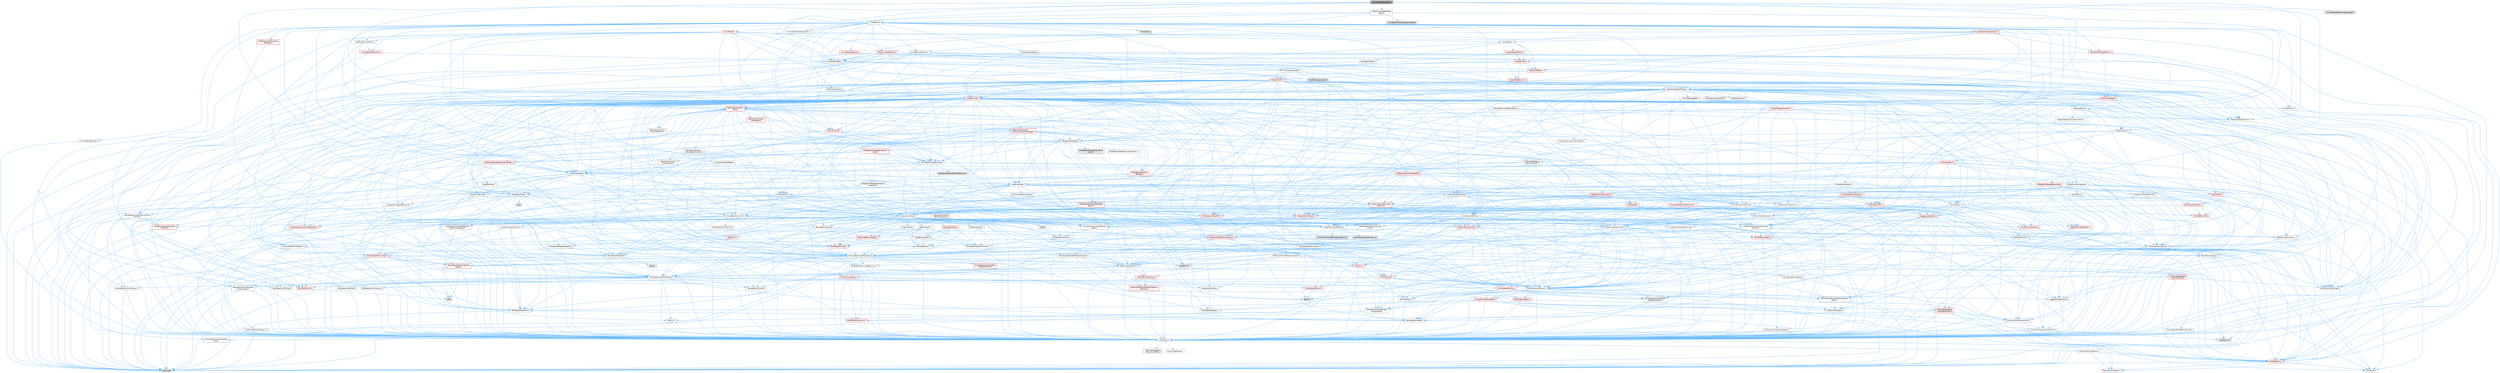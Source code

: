 digraph "CurveEditorBakeFilter.h"
{
 // INTERACTIVE_SVG=YES
 // LATEX_PDF_SIZE
  bgcolor="transparent";
  edge [fontname=Helvetica,fontsize=10,labelfontname=Helvetica,labelfontsize=10];
  node [fontname=Helvetica,fontsize=10,shape=box,height=0.2,width=0.4];
  Node1 [id="Node000001",label="CurveEditorBakeFilter.h",height=0.2,width=0.4,color="gray40", fillcolor="grey60", style="filled", fontcolor="black",tooltip=" "];
  Node1 -> Node2 [id="edge1_Node000001_Node000002",color="steelblue1",style="solid",tooltip=" "];
  Node2 [id="Node000002",label="Containers/Map.h",height=0.2,width=0.4,color="grey40", fillcolor="white", style="filled",URL="$df/d79/Map_8h.html",tooltip=" "];
  Node2 -> Node3 [id="edge2_Node000002_Node000003",color="steelblue1",style="solid",tooltip=" "];
  Node3 [id="Node000003",label="CoreTypes.h",height=0.2,width=0.4,color="grey40", fillcolor="white", style="filled",URL="$dc/dec/CoreTypes_8h.html",tooltip=" "];
  Node3 -> Node4 [id="edge3_Node000003_Node000004",color="steelblue1",style="solid",tooltip=" "];
  Node4 [id="Node000004",label="HAL/Platform.h",height=0.2,width=0.4,color="red", fillcolor="#FFF0F0", style="filled",URL="$d9/dd0/Platform_8h.html",tooltip=" "];
  Node4 -> Node5 [id="edge4_Node000004_Node000005",color="steelblue1",style="solid",tooltip=" "];
  Node5 [id="Node000005",label="Misc/Build.h",height=0.2,width=0.4,color="grey40", fillcolor="white", style="filled",URL="$d3/dbb/Build_8h.html",tooltip=" "];
  Node4 -> Node7 [id="edge5_Node000004_Node000007",color="steelblue1",style="solid",tooltip=" "];
  Node7 [id="Node000007",label="type_traits",height=0.2,width=0.4,color="grey60", fillcolor="#E0E0E0", style="filled",tooltip=" "];
  Node4 -> Node8 [id="edge6_Node000004_Node000008",color="steelblue1",style="solid",tooltip=" "];
  Node8 [id="Node000008",label="PreprocessorHelpers.h",height=0.2,width=0.4,color="grey40", fillcolor="white", style="filled",URL="$db/ddb/PreprocessorHelpers_8h.html",tooltip=" "];
  Node3 -> Node14 [id="edge7_Node000003_Node000014",color="steelblue1",style="solid",tooltip=" "];
  Node14 [id="Node000014",label="ProfilingDebugging\l/UMemoryDefines.h",height=0.2,width=0.4,color="grey40", fillcolor="white", style="filled",URL="$d2/da2/UMemoryDefines_8h.html",tooltip=" "];
  Node3 -> Node15 [id="edge8_Node000003_Node000015",color="steelblue1",style="solid",tooltip=" "];
  Node15 [id="Node000015",label="Misc/CoreMiscDefines.h",height=0.2,width=0.4,color="grey40", fillcolor="white", style="filled",URL="$da/d38/CoreMiscDefines_8h.html",tooltip=" "];
  Node15 -> Node4 [id="edge9_Node000015_Node000004",color="steelblue1",style="solid",tooltip=" "];
  Node15 -> Node8 [id="edge10_Node000015_Node000008",color="steelblue1",style="solid",tooltip=" "];
  Node3 -> Node16 [id="edge11_Node000003_Node000016",color="steelblue1",style="solid",tooltip=" "];
  Node16 [id="Node000016",label="Misc/CoreDefines.h",height=0.2,width=0.4,color="grey40", fillcolor="white", style="filled",URL="$d3/dd2/CoreDefines_8h.html",tooltip=" "];
  Node2 -> Node17 [id="edge12_Node000002_Node000017",color="steelblue1",style="solid",tooltip=" "];
  Node17 [id="Node000017",label="Algo/Reverse.h",height=0.2,width=0.4,color="grey40", fillcolor="white", style="filled",URL="$d5/d93/Reverse_8h.html",tooltip=" "];
  Node17 -> Node3 [id="edge13_Node000017_Node000003",color="steelblue1",style="solid",tooltip=" "];
  Node17 -> Node18 [id="edge14_Node000017_Node000018",color="steelblue1",style="solid",tooltip=" "];
  Node18 [id="Node000018",label="Templates/UnrealTemplate.h",height=0.2,width=0.4,color="grey40", fillcolor="white", style="filled",URL="$d4/d24/UnrealTemplate_8h.html",tooltip=" "];
  Node18 -> Node3 [id="edge15_Node000018_Node000003",color="steelblue1",style="solid",tooltip=" "];
  Node18 -> Node19 [id="edge16_Node000018_Node000019",color="steelblue1",style="solid",tooltip=" "];
  Node19 [id="Node000019",label="Templates/IsPointer.h",height=0.2,width=0.4,color="grey40", fillcolor="white", style="filled",URL="$d7/d05/IsPointer_8h.html",tooltip=" "];
  Node19 -> Node3 [id="edge17_Node000019_Node000003",color="steelblue1",style="solid",tooltip=" "];
  Node18 -> Node20 [id="edge18_Node000018_Node000020",color="steelblue1",style="solid",tooltip=" "];
  Node20 [id="Node000020",label="HAL/UnrealMemory.h",height=0.2,width=0.4,color="grey40", fillcolor="white", style="filled",URL="$d9/d96/UnrealMemory_8h.html",tooltip=" "];
  Node20 -> Node3 [id="edge19_Node000020_Node000003",color="steelblue1",style="solid",tooltip=" "];
  Node20 -> Node21 [id="edge20_Node000020_Node000021",color="steelblue1",style="solid",tooltip=" "];
  Node21 [id="Node000021",label="GenericPlatform/GenericPlatform\lMemory.h",height=0.2,width=0.4,color="red", fillcolor="#FFF0F0", style="filled",URL="$dd/d22/GenericPlatformMemory_8h.html",tooltip=" "];
  Node21 -> Node3 [id="edge21_Node000021_Node000003",color="steelblue1",style="solid",tooltip=" "];
  Node20 -> Node33 [id="edge22_Node000020_Node000033",color="steelblue1",style="solid",tooltip=" "];
  Node33 [id="Node000033",label="HAL/MemoryBase.h",height=0.2,width=0.4,color="red", fillcolor="#FFF0F0", style="filled",URL="$d6/d9f/MemoryBase_8h.html",tooltip=" "];
  Node33 -> Node3 [id="edge23_Node000033_Node000003",color="steelblue1",style="solid",tooltip=" "];
  Node33 -> Node34 [id="edge24_Node000033_Node000034",color="steelblue1",style="solid",tooltip=" "];
  Node34 [id="Node000034",label="HAL/PlatformAtomics.h",height=0.2,width=0.4,color="red", fillcolor="#FFF0F0", style="filled",URL="$d3/d36/PlatformAtomics_8h.html",tooltip=" "];
  Node34 -> Node3 [id="edge25_Node000034_Node000003",color="steelblue1",style="solid",tooltip=" "];
  Node33 -> Node37 [id="edge26_Node000033_Node000037",color="steelblue1",style="solid",tooltip=" "];
  Node37 [id="Node000037",label="HAL/PlatformCrt.h",height=0.2,width=0.4,color="red", fillcolor="#FFF0F0", style="filled",URL="$d8/d75/PlatformCrt_8h.html",tooltip=" "];
  Node37 -> Node38 [id="edge27_Node000037_Node000038",color="steelblue1",style="solid",tooltip=" "];
  Node38 [id="Node000038",label="new",height=0.2,width=0.4,color="grey60", fillcolor="#E0E0E0", style="filled",tooltip=" "];
  Node33 -> Node77 [id="edge28_Node000033_Node000077",color="steelblue1",style="solid",tooltip=" "];
  Node77 [id="Node000077",label="Misc/OutputDevice.h",height=0.2,width=0.4,color="red", fillcolor="#FFF0F0", style="filled",URL="$d7/d32/OutputDevice_8h.html",tooltip=" "];
  Node77 -> Node3 [id="edge29_Node000077_Node000003",color="steelblue1",style="solid",tooltip=" "];
  Node77 -> Node78 [id="edge30_Node000077_Node000078",color="steelblue1",style="solid",tooltip=" "];
  Node78 [id="Node000078",label="Logging/LogVerbosity.h",height=0.2,width=0.4,color="grey40", fillcolor="white", style="filled",URL="$d2/d8f/LogVerbosity_8h.html",tooltip=" "];
  Node78 -> Node3 [id="edge31_Node000078_Node000003",color="steelblue1",style="solid",tooltip=" "];
  Node77 -> Node69 [id="edge32_Node000077_Node000069",color="steelblue1",style="solid",tooltip=" "];
  Node69 [id="Node000069",label="Misc/VarArgs.h",height=0.2,width=0.4,color="grey40", fillcolor="white", style="filled",URL="$d5/d6f/VarArgs_8h.html",tooltip=" "];
  Node69 -> Node3 [id="edge33_Node000069_Node000003",color="steelblue1",style="solid",tooltip=" "];
  Node77 -> Node64 [id="edge34_Node000077_Node000064",color="steelblue1",style="solid",tooltip=" "];
  Node64 [id="Node000064",label="Templates/IsArrayOrRefOf\lTypeByPredicate.h",height=0.2,width=0.4,color="grey40", fillcolor="white", style="filled",URL="$d6/da1/IsArrayOrRefOfTypeByPredicate_8h.html",tooltip=" "];
  Node64 -> Node3 [id="edge35_Node000064_Node000003",color="steelblue1",style="solid",tooltip=" "];
  Node77 -> Node65 [id="edge36_Node000077_Node000065",color="steelblue1",style="solid",tooltip=" "];
  Node65 [id="Node000065",label="Templates/IsValidVariadic\lFunctionArg.h",height=0.2,width=0.4,color="grey40", fillcolor="white", style="filled",URL="$d0/dc8/IsValidVariadicFunctionArg_8h.html",tooltip=" "];
  Node65 -> Node3 [id="edge37_Node000065_Node000003",color="steelblue1",style="solid",tooltip=" "];
  Node65 -> Node66 [id="edge38_Node000065_Node000066",color="steelblue1",style="solid",tooltip=" "];
  Node66 [id="Node000066",label="IsEnum.h",height=0.2,width=0.4,color="grey40", fillcolor="white", style="filled",URL="$d4/de5/IsEnum_8h.html",tooltip=" "];
  Node65 -> Node7 [id="edge39_Node000065_Node000007",color="steelblue1",style="solid",tooltip=" "];
  Node77 -> Node67 [id="edge40_Node000077_Node000067",color="steelblue1",style="solid",tooltip=" "];
  Node67 [id="Node000067",label="Traits/IsCharEncodingCompatible\lWith.h",height=0.2,width=0.4,color="grey40", fillcolor="white", style="filled",URL="$df/dd1/IsCharEncodingCompatibleWith_8h.html",tooltip=" "];
  Node67 -> Node7 [id="edge41_Node000067_Node000007",color="steelblue1",style="solid",tooltip=" "];
  Node67 -> Node68 [id="edge42_Node000067_Node000068",color="steelblue1",style="solid",tooltip=" "];
  Node68 [id="Node000068",label="Traits/IsCharType.h",height=0.2,width=0.4,color="grey40", fillcolor="white", style="filled",URL="$db/d51/IsCharType_8h.html",tooltip=" "];
  Node68 -> Node3 [id="edge43_Node000068_Node000003",color="steelblue1",style="solid",tooltip=" "];
  Node33 -> Node79 [id="edge44_Node000033_Node000079",color="steelblue1",style="solid",tooltip=" "];
  Node79 [id="Node000079",label="Templates/Atomic.h",height=0.2,width=0.4,color="red", fillcolor="#FFF0F0", style="filled",URL="$d3/d91/Atomic_8h.html",tooltip=" "];
  Node79 -> Node76 [id="edge45_Node000079_Node000076",color="steelblue1",style="solid",tooltip=" "];
  Node76 [id="Node000076",label="atomic",height=0.2,width=0.4,color="grey60", fillcolor="#E0E0E0", style="filled",tooltip=" "];
  Node20 -> Node88 [id="edge46_Node000020_Node000088",color="steelblue1",style="solid",tooltip=" "];
  Node88 [id="Node000088",label="HAL/PlatformMemory.h",height=0.2,width=0.4,color="red", fillcolor="#FFF0F0", style="filled",URL="$de/d68/PlatformMemory_8h.html",tooltip=" "];
  Node88 -> Node3 [id="edge47_Node000088_Node000003",color="steelblue1",style="solid",tooltip=" "];
  Node88 -> Node21 [id="edge48_Node000088_Node000021",color="steelblue1",style="solid",tooltip=" "];
  Node20 -> Node90 [id="edge49_Node000020_Node000090",color="steelblue1",style="solid",tooltip=" "];
  Node90 [id="Node000090",label="ProfilingDebugging\l/MemoryTrace.h",height=0.2,width=0.4,color="red", fillcolor="#FFF0F0", style="filled",URL="$da/dd7/MemoryTrace_8h.html",tooltip=" "];
  Node90 -> Node4 [id="edge50_Node000090_Node000004",color="steelblue1",style="solid",tooltip=" "];
  Node90 -> Node54 [id="edge51_Node000090_Node000054",color="steelblue1",style="solid",tooltip=" "];
  Node54 [id="Node000054",label="Misc/EnumClassFlags.h",height=0.2,width=0.4,color="grey40", fillcolor="white", style="filled",URL="$d8/de7/EnumClassFlags_8h.html",tooltip=" "];
  Node20 -> Node19 [id="edge52_Node000020_Node000019",color="steelblue1",style="solid",tooltip=" "];
  Node18 -> Node91 [id="edge53_Node000018_Node000091",color="steelblue1",style="solid",tooltip=" "];
  Node91 [id="Node000091",label="Templates/CopyQualifiers\lAndRefsFromTo.h",height=0.2,width=0.4,color="red", fillcolor="#FFF0F0", style="filled",URL="$d3/db3/CopyQualifiersAndRefsFromTo_8h.html",tooltip=" "];
  Node18 -> Node93 [id="edge54_Node000018_Node000093",color="steelblue1",style="solid",tooltip=" "];
  Node93 [id="Node000093",label="Templates/UnrealTypeTraits.h",height=0.2,width=0.4,color="grey40", fillcolor="white", style="filled",URL="$d2/d2d/UnrealTypeTraits_8h.html",tooltip=" "];
  Node93 -> Node3 [id="edge55_Node000093_Node000003",color="steelblue1",style="solid",tooltip=" "];
  Node93 -> Node19 [id="edge56_Node000093_Node000019",color="steelblue1",style="solid",tooltip=" "];
  Node93 -> Node46 [id="edge57_Node000093_Node000046",color="steelblue1",style="solid",tooltip=" "];
  Node46 [id="Node000046",label="Misc/AssertionMacros.h",height=0.2,width=0.4,color="grey40", fillcolor="white", style="filled",URL="$d0/dfa/AssertionMacros_8h.html",tooltip=" "];
  Node46 -> Node3 [id="edge58_Node000046_Node000003",color="steelblue1",style="solid",tooltip=" "];
  Node46 -> Node4 [id="edge59_Node000046_Node000004",color="steelblue1",style="solid",tooltip=" "];
  Node46 -> Node47 [id="edge60_Node000046_Node000047",color="steelblue1",style="solid",tooltip=" "];
  Node47 [id="Node000047",label="HAL/PlatformMisc.h",height=0.2,width=0.4,color="red", fillcolor="#FFF0F0", style="filled",URL="$d0/df5/PlatformMisc_8h.html",tooltip=" "];
  Node47 -> Node3 [id="edge61_Node000047_Node000003",color="steelblue1",style="solid",tooltip=" "];
  Node47 -> Node58 [id="edge62_Node000047_Node000058",color="steelblue1",style="solid",tooltip=" "];
  Node58 [id="Node000058",label="ProfilingDebugging\l/CpuProfilerTrace.h",height=0.2,width=0.4,color="red", fillcolor="#FFF0F0", style="filled",URL="$da/dcb/CpuProfilerTrace_8h.html",tooltip=" "];
  Node58 -> Node3 [id="edge63_Node000058_Node000003",color="steelblue1",style="solid",tooltip=" "];
  Node58 -> Node23 [id="edge64_Node000058_Node000023",color="steelblue1",style="solid",tooltip=" "];
  Node23 [id="Node000023",label="Containers/ContainersFwd.h",height=0.2,width=0.4,color="grey40", fillcolor="white", style="filled",URL="$d4/d0a/ContainersFwd_8h.html",tooltip=" "];
  Node23 -> Node4 [id="edge65_Node000023_Node000004",color="steelblue1",style="solid",tooltip=" "];
  Node23 -> Node3 [id="edge66_Node000023_Node000003",color="steelblue1",style="solid",tooltip=" "];
  Node23 -> Node24 [id="edge67_Node000023_Node000024",color="steelblue1",style="solid",tooltip=" "];
  Node24 [id="Node000024",label="Traits/IsContiguousContainer.h",height=0.2,width=0.4,color="grey40", fillcolor="white", style="filled",URL="$d5/d3c/IsContiguousContainer_8h.html",tooltip=" "];
  Node24 -> Node3 [id="edge68_Node000024_Node000003",color="steelblue1",style="solid",tooltip=" "];
  Node24 -> Node25 [id="edge69_Node000024_Node000025",color="steelblue1",style="solid",tooltip=" "];
  Node25 [id="Node000025",label="Misc/StaticAssertComplete\lType.h",height=0.2,width=0.4,color="grey40", fillcolor="white", style="filled",URL="$d5/d4e/StaticAssertCompleteType_8h.html",tooltip=" "];
  Node24 -> Node26 [id="edge70_Node000024_Node000026",color="steelblue1",style="solid",tooltip=" "];
  Node26 [id="Node000026",label="initializer_list",height=0.2,width=0.4,color="grey60", fillcolor="#E0E0E0", style="filled",tooltip=" "];
  Node58 -> Node34 [id="edge71_Node000058_Node000034",color="steelblue1",style="solid",tooltip=" "];
  Node58 -> Node8 [id="edge72_Node000058_Node000008",color="steelblue1",style="solid",tooltip=" "];
  Node58 -> Node5 [id="edge73_Node000058_Node000005",color="steelblue1",style="solid",tooltip=" "];
  Node46 -> Node8 [id="edge74_Node000046_Node000008",color="steelblue1",style="solid",tooltip=" "];
  Node46 -> Node63 [id="edge75_Node000046_Node000063",color="steelblue1",style="solid",tooltip=" "];
  Node63 [id="Node000063",label="Templates/EnableIf.h",height=0.2,width=0.4,color="grey40", fillcolor="white", style="filled",URL="$d7/d60/EnableIf_8h.html",tooltip=" "];
  Node63 -> Node3 [id="edge76_Node000063_Node000003",color="steelblue1",style="solid",tooltip=" "];
  Node46 -> Node64 [id="edge77_Node000046_Node000064",color="steelblue1",style="solid",tooltip=" "];
  Node46 -> Node65 [id="edge78_Node000046_Node000065",color="steelblue1",style="solid",tooltip=" "];
  Node46 -> Node67 [id="edge79_Node000046_Node000067",color="steelblue1",style="solid",tooltip=" "];
  Node46 -> Node69 [id="edge80_Node000046_Node000069",color="steelblue1",style="solid",tooltip=" "];
  Node46 -> Node70 [id="edge81_Node000046_Node000070",color="steelblue1",style="solid",tooltip=" "];
  Node70 [id="Node000070",label="String/FormatStringSan.h",height=0.2,width=0.4,color="red", fillcolor="#FFF0F0", style="filled",URL="$d3/d8b/FormatStringSan_8h.html",tooltip=" "];
  Node70 -> Node7 [id="edge82_Node000070_Node000007",color="steelblue1",style="solid",tooltip=" "];
  Node70 -> Node3 [id="edge83_Node000070_Node000003",color="steelblue1",style="solid",tooltip=" "];
  Node70 -> Node71 [id="edge84_Node000070_Node000071",color="steelblue1",style="solid",tooltip=" "];
  Node71 [id="Node000071",label="Templates/Requires.h",height=0.2,width=0.4,color="grey40", fillcolor="white", style="filled",URL="$dc/d96/Requires_8h.html",tooltip=" "];
  Node71 -> Node63 [id="edge85_Node000071_Node000063",color="steelblue1",style="solid",tooltip=" "];
  Node71 -> Node7 [id="edge86_Node000071_Node000007",color="steelblue1",style="solid",tooltip=" "];
  Node70 -> Node72 [id="edge87_Node000070_Node000072",color="steelblue1",style="solid",tooltip=" "];
  Node72 [id="Node000072",label="Templates/Identity.h",height=0.2,width=0.4,color="grey40", fillcolor="white", style="filled",URL="$d0/dd5/Identity_8h.html",tooltip=" "];
  Node70 -> Node65 [id="edge88_Node000070_Node000065",color="steelblue1",style="solid",tooltip=" "];
  Node70 -> Node68 [id="edge89_Node000070_Node000068",color="steelblue1",style="solid",tooltip=" "];
  Node70 -> Node23 [id="edge90_Node000070_Node000023",color="steelblue1",style="solid",tooltip=" "];
  Node46 -> Node76 [id="edge91_Node000046_Node000076",color="steelblue1",style="solid",tooltip=" "];
  Node93 -> Node84 [id="edge92_Node000093_Node000084",color="steelblue1",style="solid",tooltip=" "];
  Node84 [id="Node000084",label="Templates/AndOrNot.h",height=0.2,width=0.4,color="grey40", fillcolor="white", style="filled",URL="$db/d0a/AndOrNot_8h.html",tooltip=" "];
  Node84 -> Node3 [id="edge93_Node000084_Node000003",color="steelblue1",style="solid",tooltip=" "];
  Node93 -> Node63 [id="edge94_Node000093_Node000063",color="steelblue1",style="solid",tooltip=" "];
  Node93 -> Node94 [id="edge95_Node000093_Node000094",color="steelblue1",style="solid",tooltip=" "];
  Node94 [id="Node000094",label="Templates/IsArithmetic.h",height=0.2,width=0.4,color="grey40", fillcolor="white", style="filled",URL="$d2/d5d/IsArithmetic_8h.html",tooltip=" "];
  Node94 -> Node3 [id="edge96_Node000094_Node000003",color="steelblue1",style="solid",tooltip=" "];
  Node93 -> Node66 [id="edge97_Node000093_Node000066",color="steelblue1",style="solid",tooltip=" "];
  Node93 -> Node95 [id="edge98_Node000093_Node000095",color="steelblue1",style="solid",tooltip=" "];
  Node95 [id="Node000095",label="Templates/Models.h",height=0.2,width=0.4,color="grey40", fillcolor="white", style="filled",URL="$d3/d0c/Models_8h.html",tooltip=" "];
  Node95 -> Node72 [id="edge99_Node000095_Node000072",color="steelblue1",style="solid",tooltip=" "];
  Node93 -> Node96 [id="edge100_Node000093_Node000096",color="steelblue1",style="solid",tooltip=" "];
  Node96 [id="Node000096",label="Templates/IsPODType.h",height=0.2,width=0.4,color="grey40", fillcolor="white", style="filled",URL="$d7/db1/IsPODType_8h.html",tooltip=" "];
  Node96 -> Node3 [id="edge101_Node000096_Node000003",color="steelblue1",style="solid",tooltip=" "];
  Node93 -> Node97 [id="edge102_Node000093_Node000097",color="steelblue1",style="solid",tooltip=" "];
  Node97 [id="Node000097",label="Templates/IsUECoreType.h",height=0.2,width=0.4,color="grey40", fillcolor="white", style="filled",URL="$d1/db8/IsUECoreType_8h.html",tooltip=" "];
  Node97 -> Node3 [id="edge103_Node000097_Node000003",color="steelblue1",style="solid",tooltip=" "];
  Node97 -> Node7 [id="edge104_Node000097_Node000007",color="steelblue1",style="solid",tooltip=" "];
  Node93 -> Node85 [id="edge105_Node000093_Node000085",color="steelblue1",style="solid",tooltip=" "];
  Node85 [id="Node000085",label="Templates/IsTriviallyCopy\lConstructible.h",height=0.2,width=0.4,color="grey40", fillcolor="white", style="filled",URL="$d3/d78/IsTriviallyCopyConstructible_8h.html",tooltip=" "];
  Node85 -> Node3 [id="edge106_Node000085_Node000003",color="steelblue1",style="solid",tooltip=" "];
  Node85 -> Node7 [id="edge107_Node000085_Node000007",color="steelblue1",style="solid",tooltip=" "];
  Node18 -> Node98 [id="edge108_Node000018_Node000098",color="steelblue1",style="solid",tooltip=" "];
  Node98 [id="Node000098",label="Templates/RemoveReference.h",height=0.2,width=0.4,color="grey40", fillcolor="white", style="filled",URL="$da/dbe/RemoveReference_8h.html",tooltip=" "];
  Node98 -> Node3 [id="edge109_Node000098_Node000003",color="steelblue1",style="solid",tooltip=" "];
  Node18 -> Node71 [id="edge110_Node000018_Node000071",color="steelblue1",style="solid",tooltip=" "];
  Node18 -> Node99 [id="edge111_Node000018_Node000099",color="steelblue1",style="solid",tooltip=" "];
  Node99 [id="Node000099",label="Templates/TypeCompatible\lBytes.h",height=0.2,width=0.4,color="red", fillcolor="#FFF0F0", style="filled",URL="$df/d0a/TypeCompatibleBytes_8h.html",tooltip=" "];
  Node99 -> Node3 [id="edge112_Node000099_Node000003",color="steelblue1",style="solid",tooltip=" "];
  Node99 -> Node38 [id="edge113_Node000099_Node000038",color="steelblue1",style="solid",tooltip=" "];
  Node99 -> Node7 [id="edge114_Node000099_Node000007",color="steelblue1",style="solid",tooltip=" "];
  Node18 -> Node72 [id="edge115_Node000018_Node000072",color="steelblue1",style="solid",tooltip=" "];
  Node18 -> Node24 [id="edge116_Node000018_Node000024",color="steelblue1",style="solid",tooltip=" "];
  Node18 -> Node100 [id="edge117_Node000018_Node000100",color="steelblue1",style="solid",tooltip=" "];
  Node100 [id="Node000100",label="Traits/UseBitwiseSwap.h",height=0.2,width=0.4,color="grey40", fillcolor="white", style="filled",URL="$db/df3/UseBitwiseSwap_8h.html",tooltip=" "];
  Node100 -> Node3 [id="edge118_Node000100_Node000003",color="steelblue1",style="solid",tooltip=" "];
  Node100 -> Node7 [id="edge119_Node000100_Node000007",color="steelblue1",style="solid",tooltip=" "];
  Node18 -> Node7 [id="edge120_Node000018_Node000007",color="steelblue1",style="solid",tooltip=" "];
  Node2 -> Node101 [id="edge121_Node000002_Node000101",color="steelblue1",style="solid",tooltip=" "];
  Node101 [id="Node000101",label="Containers/ContainerElement\lTypeCompatibility.h",height=0.2,width=0.4,color="grey40", fillcolor="white", style="filled",URL="$df/ddf/ContainerElementTypeCompatibility_8h.html",tooltip=" "];
  Node101 -> Node3 [id="edge122_Node000101_Node000003",color="steelblue1",style="solid",tooltip=" "];
  Node101 -> Node93 [id="edge123_Node000101_Node000093",color="steelblue1",style="solid",tooltip=" "];
  Node2 -> Node102 [id="edge124_Node000002_Node000102",color="steelblue1",style="solid",tooltip=" "];
  Node102 [id="Node000102",label="Containers/Set.h",height=0.2,width=0.4,color="grey40", fillcolor="white", style="filled",URL="$d4/d45/Set_8h.html",tooltip=" "];
  Node102 -> Node103 [id="edge125_Node000102_Node000103",color="steelblue1",style="solid",tooltip=" "];
  Node103 [id="Node000103",label="Containers/ContainerAllocation\lPolicies.h",height=0.2,width=0.4,color="grey40", fillcolor="white", style="filled",URL="$d7/dff/ContainerAllocationPolicies_8h.html",tooltip=" "];
  Node103 -> Node3 [id="edge126_Node000103_Node000003",color="steelblue1",style="solid",tooltip=" "];
  Node103 -> Node104 [id="edge127_Node000103_Node000104",color="steelblue1",style="solid",tooltip=" "];
  Node104 [id="Node000104",label="Containers/ContainerHelpers.h",height=0.2,width=0.4,color="grey40", fillcolor="white", style="filled",URL="$d7/d33/ContainerHelpers_8h.html",tooltip=" "];
  Node104 -> Node3 [id="edge128_Node000104_Node000003",color="steelblue1",style="solid",tooltip=" "];
  Node103 -> Node103 [id="edge129_Node000103_Node000103",color="steelblue1",style="solid",tooltip=" "];
  Node103 -> Node105 [id="edge130_Node000103_Node000105",color="steelblue1",style="solid",tooltip=" "];
  Node105 [id="Node000105",label="HAL/PlatformMath.h",height=0.2,width=0.4,color="red", fillcolor="#FFF0F0", style="filled",URL="$dc/d53/PlatformMath_8h.html",tooltip=" "];
  Node105 -> Node3 [id="edge131_Node000105_Node000003",color="steelblue1",style="solid",tooltip=" "];
  Node103 -> Node20 [id="edge132_Node000103_Node000020",color="steelblue1",style="solid",tooltip=" "];
  Node103 -> Node52 [id="edge133_Node000103_Node000052",color="steelblue1",style="solid",tooltip=" "];
  Node52 [id="Node000052",label="Math/NumericLimits.h",height=0.2,width=0.4,color="grey40", fillcolor="white", style="filled",URL="$df/d1b/NumericLimits_8h.html",tooltip=" "];
  Node52 -> Node3 [id="edge134_Node000052_Node000003",color="steelblue1",style="solid",tooltip=" "];
  Node103 -> Node46 [id="edge135_Node000103_Node000046",color="steelblue1",style="solid",tooltip=" "];
  Node103 -> Node113 [id="edge136_Node000103_Node000113",color="steelblue1",style="solid",tooltip=" "];
  Node113 [id="Node000113",label="Templates/IsPolymorphic.h",height=0.2,width=0.4,color="grey40", fillcolor="white", style="filled",URL="$dc/d20/IsPolymorphic_8h.html",tooltip=" "];
  Node103 -> Node114 [id="edge137_Node000103_Node000114",color="steelblue1",style="solid",tooltip=" "];
  Node114 [id="Node000114",label="Templates/MemoryOps.h",height=0.2,width=0.4,color="red", fillcolor="#FFF0F0", style="filled",URL="$db/dea/MemoryOps_8h.html",tooltip=" "];
  Node114 -> Node3 [id="edge138_Node000114_Node000003",color="steelblue1",style="solid",tooltip=" "];
  Node114 -> Node20 [id="edge139_Node000114_Node000020",color="steelblue1",style="solid",tooltip=" "];
  Node114 -> Node85 [id="edge140_Node000114_Node000085",color="steelblue1",style="solid",tooltip=" "];
  Node114 -> Node71 [id="edge141_Node000114_Node000071",color="steelblue1",style="solid",tooltip=" "];
  Node114 -> Node93 [id="edge142_Node000114_Node000093",color="steelblue1",style="solid",tooltip=" "];
  Node114 -> Node100 [id="edge143_Node000114_Node000100",color="steelblue1",style="solid",tooltip=" "];
  Node114 -> Node38 [id="edge144_Node000114_Node000038",color="steelblue1",style="solid",tooltip=" "];
  Node114 -> Node7 [id="edge145_Node000114_Node000007",color="steelblue1",style="solid",tooltip=" "];
  Node103 -> Node99 [id="edge146_Node000103_Node000099",color="steelblue1",style="solid",tooltip=" "];
  Node103 -> Node7 [id="edge147_Node000103_Node000007",color="steelblue1",style="solid",tooltip=" "];
  Node102 -> Node101 [id="edge148_Node000102_Node000101",color="steelblue1",style="solid",tooltip=" "];
  Node102 -> Node115 [id="edge149_Node000102_Node000115",color="steelblue1",style="solid",tooltip=" "];
  Node115 [id="Node000115",label="Containers/SetUtilities.h",height=0.2,width=0.4,color="grey40", fillcolor="white", style="filled",URL="$dc/de5/SetUtilities_8h.html",tooltip=" "];
  Node115 -> Node3 [id="edge150_Node000115_Node000003",color="steelblue1",style="solid",tooltip=" "];
  Node115 -> Node116 [id="edge151_Node000115_Node000116",color="steelblue1",style="solid",tooltip=" "];
  Node116 [id="Node000116",label="Serialization/MemoryLayout.h",height=0.2,width=0.4,color="red", fillcolor="#FFF0F0", style="filled",URL="$d7/d66/MemoryLayout_8h.html",tooltip=" "];
  Node116 -> Node119 [id="edge152_Node000116_Node000119",color="steelblue1",style="solid",tooltip=" "];
  Node119 [id="Node000119",label="Containers/EnumAsByte.h",height=0.2,width=0.4,color="grey40", fillcolor="white", style="filled",URL="$d6/d9a/EnumAsByte_8h.html",tooltip=" "];
  Node119 -> Node3 [id="edge153_Node000119_Node000003",color="steelblue1",style="solid",tooltip=" "];
  Node119 -> Node96 [id="edge154_Node000119_Node000096",color="steelblue1",style="solid",tooltip=" "];
  Node119 -> Node120 [id="edge155_Node000119_Node000120",color="steelblue1",style="solid",tooltip=" "];
  Node120 [id="Node000120",label="Templates/TypeHash.h",height=0.2,width=0.4,color="grey40", fillcolor="white", style="filled",URL="$d1/d62/TypeHash_8h.html",tooltip=" "];
  Node120 -> Node3 [id="edge156_Node000120_Node000003",color="steelblue1",style="solid",tooltip=" "];
  Node120 -> Node71 [id="edge157_Node000120_Node000071",color="steelblue1",style="solid",tooltip=" "];
  Node120 -> Node121 [id="edge158_Node000120_Node000121",color="steelblue1",style="solid",tooltip=" "];
  Node121 [id="Node000121",label="Misc/Crc.h",height=0.2,width=0.4,color="red", fillcolor="#FFF0F0", style="filled",URL="$d4/dd2/Crc_8h.html",tooltip=" "];
  Node121 -> Node3 [id="edge159_Node000121_Node000003",color="steelblue1",style="solid",tooltip=" "];
  Node121 -> Node46 [id="edge160_Node000121_Node000046",color="steelblue1",style="solid",tooltip=" "];
  Node121 -> Node122 [id="edge161_Node000121_Node000122",color="steelblue1",style="solid",tooltip=" "];
  Node122 [id="Node000122",label="Misc/CString.h",height=0.2,width=0.4,color="red", fillcolor="#FFF0F0", style="filled",URL="$d2/d49/CString_8h.html",tooltip=" "];
  Node122 -> Node3 [id="edge162_Node000122_Node000003",color="steelblue1",style="solid",tooltip=" "];
  Node122 -> Node37 [id="edge163_Node000122_Node000037",color="steelblue1",style="solid",tooltip=" "];
  Node122 -> Node46 [id="edge164_Node000122_Node000046",color="steelblue1",style="solid",tooltip=" "];
  Node122 -> Node69 [id="edge165_Node000122_Node000069",color="steelblue1",style="solid",tooltip=" "];
  Node122 -> Node64 [id="edge166_Node000122_Node000064",color="steelblue1",style="solid",tooltip=" "];
  Node122 -> Node65 [id="edge167_Node000122_Node000065",color="steelblue1",style="solid",tooltip=" "];
  Node122 -> Node67 [id="edge168_Node000122_Node000067",color="steelblue1",style="solid",tooltip=" "];
  Node121 -> Node93 [id="edge169_Node000121_Node000093",color="steelblue1",style="solid",tooltip=" "];
  Node121 -> Node68 [id="edge170_Node000121_Node000068",color="steelblue1",style="solid",tooltip=" "];
  Node120 -> Node126 [id="edge171_Node000120_Node000126",color="steelblue1",style="solid",tooltip=" "];
  Node126 [id="Node000126",label="stdint.h",height=0.2,width=0.4,color="grey60", fillcolor="#E0E0E0", style="filled",tooltip=" "];
  Node120 -> Node7 [id="edge172_Node000120_Node000007",color="steelblue1",style="solid",tooltip=" "];
  Node116 -> Node49 [id="edge173_Node000116_Node000049",color="steelblue1",style="solid",tooltip=" "];
  Node49 [id="Node000049",label="Containers/StringFwd.h",height=0.2,width=0.4,color="grey40", fillcolor="white", style="filled",URL="$df/d37/StringFwd_8h.html",tooltip=" "];
  Node49 -> Node3 [id="edge174_Node000049_Node000003",color="steelblue1",style="solid",tooltip=" "];
  Node49 -> Node50 [id="edge175_Node000049_Node000050",color="steelblue1",style="solid",tooltip=" "];
  Node50 [id="Node000050",label="Traits/ElementType.h",height=0.2,width=0.4,color="grey40", fillcolor="white", style="filled",URL="$d5/d4f/ElementType_8h.html",tooltip=" "];
  Node50 -> Node4 [id="edge176_Node000050_Node000004",color="steelblue1",style="solid",tooltip=" "];
  Node50 -> Node26 [id="edge177_Node000050_Node000026",color="steelblue1",style="solid",tooltip=" "];
  Node50 -> Node7 [id="edge178_Node000050_Node000007",color="steelblue1",style="solid",tooltip=" "];
  Node49 -> Node24 [id="edge179_Node000049_Node000024",color="steelblue1",style="solid",tooltip=" "];
  Node116 -> Node20 [id="edge180_Node000116_Node000020",color="steelblue1",style="solid",tooltip=" "];
  Node116 -> Node63 [id="edge181_Node000116_Node000063",color="steelblue1",style="solid",tooltip=" "];
  Node116 -> Node113 [id="edge182_Node000116_Node000113",color="steelblue1",style="solid",tooltip=" "];
  Node116 -> Node95 [id="edge183_Node000116_Node000095",color="steelblue1",style="solid",tooltip=" "];
  Node116 -> Node18 [id="edge184_Node000116_Node000018",color="steelblue1",style="solid",tooltip=" "];
  Node115 -> Node114 [id="edge185_Node000115_Node000114",color="steelblue1",style="solid",tooltip=" "];
  Node115 -> Node93 [id="edge186_Node000115_Node000093",color="steelblue1",style="solid",tooltip=" "];
  Node102 -> Node129 [id="edge187_Node000102_Node000129",color="steelblue1",style="solid",tooltip=" "];
  Node129 [id="Node000129",label="Containers/SparseArray.h",height=0.2,width=0.4,color="grey40", fillcolor="white", style="filled",URL="$d5/dbf/SparseArray_8h.html",tooltip=" "];
  Node129 -> Node3 [id="edge188_Node000129_Node000003",color="steelblue1",style="solid",tooltip=" "];
  Node129 -> Node46 [id="edge189_Node000129_Node000046",color="steelblue1",style="solid",tooltip=" "];
  Node129 -> Node20 [id="edge190_Node000129_Node000020",color="steelblue1",style="solid",tooltip=" "];
  Node129 -> Node93 [id="edge191_Node000129_Node000093",color="steelblue1",style="solid",tooltip=" "];
  Node129 -> Node18 [id="edge192_Node000129_Node000018",color="steelblue1",style="solid",tooltip=" "];
  Node129 -> Node103 [id="edge193_Node000129_Node000103",color="steelblue1",style="solid",tooltip=" "];
  Node129 -> Node130 [id="edge194_Node000129_Node000130",color="steelblue1",style="solid",tooltip=" "];
  Node130 [id="Node000130",label="Templates/Less.h",height=0.2,width=0.4,color="grey40", fillcolor="white", style="filled",URL="$de/dc8/Less_8h.html",tooltip=" "];
  Node130 -> Node3 [id="edge195_Node000130_Node000003",color="steelblue1",style="solid",tooltip=" "];
  Node130 -> Node18 [id="edge196_Node000130_Node000018",color="steelblue1",style="solid",tooltip=" "];
  Node129 -> Node131 [id="edge197_Node000129_Node000131",color="steelblue1",style="solid",tooltip=" "];
  Node131 [id="Node000131",label="Containers/Array.h",height=0.2,width=0.4,color="grey40", fillcolor="white", style="filled",URL="$df/dd0/Array_8h.html",tooltip=" "];
  Node131 -> Node3 [id="edge198_Node000131_Node000003",color="steelblue1",style="solid",tooltip=" "];
  Node131 -> Node46 [id="edge199_Node000131_Node000046",color="steelblue1",style="solid",tooltip=" "];
  Node131 -> Node132 [id="edge200_Node000131_Node000132",color="steelblue1",style="solid",tooltip=" "];
  Node132 [id="Node000132",label="Misc/IntrusiveUnsetOptional\lState.h",height=0.2,width=0.4,color="grey40", fillcolor="white", style="filled",URL="$d2/d0a/IntrusiveUnsetOptionalState_8h.html",tooltip=" "];
  Node132 -> Node133 [id="edge201_Node000132_Node000133",color="steelblue1",style="solid",tooltip=" "];
  Node133 [id="Node000133",label="Misc/OptionalFwd.h",height=0.2,width=0.4,color="grey40", fillcolor="white", style="filled",URL="$dc/d50/OptionalFwd_8h.html",tooltip=" "];
  Node131 -> Node134 [id="edge202_Node000131_Node000134",color="steelblue1",style="solid",tooltip=" "];
  Node134 [id="Node000134",label="Misc/ReverseIterate.h",height=0.2,width=0.4,color="red", fillcolor="#FFF0F0", style="filled",URL="$db/de3/ReverseIterate_8h.html",tooltip=" "];
  Node134 -> Node4 [id="edge203_Node000134_Node000004",color="steelblue1",style="solid",tooltip=" "];
  Node131 -> Node20 [id="edge204_Node000131_Node000020",color="steelblue1",style="solid",tooltip=" "];
  Node131 -> Node93 [id="edge205_Node000131_Node000093",color="steelblue1",style="solid",tooltip=" "];
  Node131 -> Node18 [id="edge206_Node000131_Node000018",color="steelblue1",style="solid",tooltip=" "];
  Node131 -> Node136 [id="edge207_Node000131_Node000136",color="steelblue1",style="solid",tooltip=" "];
  Node136 [id="Node000136",label="Containers/AllowShrinking.h",height=0.2,width=0.4,color="grey40", fillcolor="white", style="filled",URL="$d7/d1a/AllowShrinking_8h.html",tooltip=" "];
  Node136 -> Node3 [id="edge208_Node000136_Node000003",color="steelblue1",style="solid",tooltip=" "];
  Node131 -> Node103 [id="edge209_Node000131_Node000103",color="steelblue1",style="solid",tooltip=" "];
  Node131 -> Node101 [id="edge210_Node000131_Node000101",color="steelblue1",style="solid",tooltip=" "];
  Node131 -> Node137 [id="edge211_Node000131_Node000137",color="steelblue1",style="solid",tooltip=" "];
  Node137 [id="Node000137",label="Serialization/Archive.h",height=0.2,width=0.4,color="red", fillcolor="#FFF0F0", style="filled",URL="$d7/d3b/Archive_8h.html",tooltip=" "];
  Node137 -> Node3 [id="edge212_Node000137_Node000003",color="steelblue1",style="solid",tooltip=" "];
  Node137 -> Node27 [id="edge213_Node000137_Node000027",color="steelblue1",style="solid",tooltip=" "];
  Node27 [id="Node000027",label="Math/MathFwd.h",height=0.2,width=0.4,color="grey40", fillcolor="white", style="filled",URL="$d2/d10/MathFwd_8h.html",tooltip=" "];
  Node27 -> Node4 [id="edge214_Node000027_Node000004",color="steelblue1",style="solid",tooltip=" "];
  Node137 -> Node46 [id="edge215_Node000137_Node000046",color="steelblue1",style="solid",tooltip=" "];
  Node137 -> Node5 [id="edge216_Node000137_Node000005",color="steelblue1",style="solid",tooltip=" "];
  Node137 -> Node69 [id="edge217_Node000137_Node000069",color="steelblue1",style="solid",tooltip=" "];
  Node137 -> Node63 [id="edge218_Node000137_Node000063",color="steelblue1",style="solid",tooltip=" "];
  Node137 -> Node64 [id="edge219_Node000137_Node000064",color="steelblue1",style="solid",tooltip=" "];
  Node137 -> Node65 [id="edge220_Node000137_Node000065",color="steelblue1",style="solid",tooltip=" "];
  Node137 -> Node18 [id="edge221_Node000137_Node000018",color="steelblue1",style="solid",tooltip=" "];
  Node137 -> Node67 [id="edge222_Node000137_Node000067",color="steelblue1",style="solid",tooltip=" "];
  Node131 -> Node147 [id="edge223_Node000131_Node000147",color="steelblue1",style="solid",tooltip=" "];
  Node147 [id="Node000147",label="Serialization/MemoryImage\lWriter.h",height=0.2,width=0.4,color="grey40", fillcolor="white", style="filled",URL="$d0/d08/MemoryImageWriter_8h.html",tooltip=" "];
  Node147 -> Node3 [id="edge224_Node000147_Node000003",color="steelblue1",style="solid",tooltip=" "];
  Node147 -> Node116 [id="edge225_Node000147_Node000116",color="steelblue1",style="solid",tooltip=" "];
  Node131 -> Node148 [id="edge226_Node000131_Node000148",color="steelblue1",style="solid",tooltip=" "];
  Node148 [id="Node000148",label="Algo/Heapify.h",height=0.2,width=0.4,color="grey40", fillcolor="white", style="filled",URL="$d0/d2a/Heapify_8h.html",tooltip=" "];
  Node148 -> Node149 [id="edge227_Node000148_Node000149",color="steelblue1",style="solid",tooltip=" "];
  Node149 [id="Node000149",label="Algo/Impl/BinaryHeap.h",height=0.2,width=0.4,color="red", fillcolor="#FFF0F0", style="filled",URL="$d7/da3/Algo_2Impl_2BinaryHeap_8h.html",tooltip=" "];
  Node149 -> Node150 [id="edge228_Node000149_Node000150",color="steelblue1",style="solid",tooltip=" "];
  Node150 [id="Node000150",label="Templates/Invoke.h",height=0.2,width=0.4,color="red", fillcolor="#FFF0F0", style="filled",URL="$d7/deb/Invoke_8h.html",tooltip=" "];
  Node150 -> Node3 [id="edge229_Node000150_Node000003",color="steelblue1",style="solid",tooltip=" "];
  Node150 -> Node18 [id="edge230_Node000150_Node000018",color="steelblue1",style="solid",tooltip=" "];
  Node150 -> Node7 [id="edge231_Node000150_Node000007",color="steelblue1",style="solid",tooltip=" "];
  Node149 -> Node7 [id="edge232_Node000149_Node000007",color="steelblue1",style="solid",tooltip=" "];
  Node148 -> Node154 [id="edge233_Node000148_Node000154",color="steelblue1",style="solid",tooltip=" "];
  Node154 [id="Node000154",label="Templates/IdentityFunctor.h",height=0.2,width=0.4,color="grey40", fillcolor="white", style="filled",URL="$d7/d2e/IdentityFunctor_8h.html",tooltip=" "];
  Node154 -> Node4 [id="edge234_Node000154_Node000004",color="steelblue1",style="solid",tooltip=" "];
  Node148 -> Node150 [id="edge235_Node000148_Node000150",color="steelblue1",style="solid",tooltip=" "];
  Node148 -> Node130 [id="edge236_Node000148_Node000130",color="steelblue1",style="solid",tooltip=" "];
  Node148 -> Node18 [id="edge237_Node000148_Node000018",color="steelblue1",style="solid",tooltip=" "];
  Node131 -> Node155 [id="edge238_Node000131_Node000155",color="steelblue1",style="solid",tooltip=" "];
  Node155 [id="Node000155",label="Algo/HeapSort.h",height=0.2,width=0.4,color="grey40", fillcolor="white", style="filled",URL="$d3/d92/HeapSort_8h.html",tooltip=" "];
  Node155 -> Node149 [id="edge239_Node000155_Node000149",color="steelblue1",style="solid",tooltip=" "];
  Node155 -> Node154 [id="edge240_Node000155_Node000154",color="steelblue1",style="solid",tooltip=" "];
  Node155 -> Node130 [id="edge241_Node000155_Node000130",color="steelblue1",style="solid",tooltip=" "];
  Node155 -> Node18 [id="edge242_Node000155_Node000018",color="steelblue1",style="solid",tooltip=" "];
  Node131 -> Node156 [id="edge243_Node000131_Node000156",color="steelblue1",style="solid",tooltip=" "];
  Node156 [id="Node000156",label="Algo/IsHeap.h",height=0.2,width=0.4,color="grey40", fillcolor="white", style="filled",URL="$de/d32/IsHeap_8h.html",tooltip=" "];
  Node156 -> Node149 [id="edge244_Node000156_Node000149",color="steelblue1",style="solid",tooltip=" "];
  Node156 -> Node154 [id="edge245_Node000156_Node000154",color="steelblue1",style="solid",tooltip=" "];
  Node156 -> Node150 [id="edge246_Node000156_Node000150",color="steelblue1",style="solid",tooltip=" "];
  Node156 -> Node130 [id="edge247_Node000156_Node000130",color="steelblue1",style="solid",tooltip=" "];
  Node156 -> Node18 [id="edge248_Node000156_Node000018",color="steelblue1",style="solid",tooltip=" "];
  Node131 -> Node149 [id="edge249_Node000131_Node000149",color="steelblue1",style="solid",tooltip=" "];
  Node131 -> Node157 [id="edge250_Node000131_Node000157",color="steelblue1",style="solid",tooltip=" "];
  Node157 [id="Node000157",label="Algo/StableSort.h",height=0.2,width=0.4,color="red", fillcolor="#FFF0F0", style="filled",URL="$d7/d3c/StableSort_8h.html",tooltip=" "];
  Node157 -> Node158 [id="edge251_Node000157_Node000158",color="steelblue1",style="solid",tooltip=" "];
  Node158 [id="Node000158",label="Algo/BinarySearch.h",height=0.2,width=0.4,color="grey40", fillcolor="white", style="filled",URL="$db/db4/BinarySearch_8h.html",tooltip=" "];
  Node158 -> Node154 [id="edge252_Node000158_Node000154",color="steelblue1",style="solid",tooltip=" "];
  Node158 -> Node150 [id="edge253_Node000158_Node000150",color="steelblue1",style="solid",tooltip=" "];
  Node158 -> Node130 [id="edge254_Node000158_Node000130",color="steelblue1",style="solid",tooltip=" "];
  Node157 -> Node154 [id="edge255_Node000157_Node000154",color="steelblue1",style="solid",tooltip=" "];
  Node157 -> Node150 [id="edge256_Node000157_Node000150",color="steelblue1",style="solid",tooltip=" "];
  Node157 -> Node130 [id="edge257_Node000157_Node000130",color="steelblue1",style="solid",tooltip=" "];
  Node157 -> Node18 [id="edge258_Node000157_Node000018",color="steelblue1",style="solid",tooltip=" "];
  Node131 -> Node160 [id="edge259_Node000131_Node000160",color="steelblue1",style="solid",tooltip=" "];
  Node160 [id="Node000160",label="Concepts/GetTypeHashable.h",height=0.2,width=0.4,color="grey40", fillcolor="white", style="filled",URL="$d3/da2/GetTypeHashable_8h.html",tooltip=" "];
  Node160 -> Node3 [id="edge260_Node000160_Node000003",color="steelblue1",style="solid",tooltip=" "];
  Node160 -> Node120 [id="edge261_Node000160_Node000120",color="steelblue1",style="solid",tooltip=" "];
  Node131 -> Node154 [id="edge262_Node000131_Node000154",color="steelblue1",style="solid",tooltip=" "];
  Node131 -> Node150 [id="edge263_Node000131_Node000150",color="steelblue1",style="solid",tooltip=" "];
  Node131 -> Node130 [id="edge264_Node000131_Node000130",color="steelblue1",style="solid",tooltip=" "];
  Node131 -> Node161 [id="edge265_Node000131_Node000161",color="steelblue1",style="solid",tooltip=" "];
  Node161 [id="Node000161",label="Templates/LosesQualifiers\lFromTo.h",height=0.2,width=0.4,color="red", fillcolor="#FFF0F0", style="filled",URL="$d2/db3/LosesQualifiersFromTo_8h.html",tooltip=" "];
  Node161 -> Node7 [id="edge266_Node000161_Node000007",color="steelblue1",style="solid",tooltip=" "];
  Node131 -> Node71 [id="edge267_Node000131_Node000071",color="steelblue1",style="solid",tooltip=" "];
  Node131 -> Node162 [id="edge268_Node000131_Node000162",color="steelblue1",style="solid",tooltip=" "];
  Node162 [id="Node000162",label="Templates/Sorting.h",height=0.2,width=0.4,color="grey40", fillcolor="white", style="filled",URL="$d3/d9e/Sorting_8h.html",tooltip=" "];
  Node162 -> Node3 [id="edge269_Node000162_Node000003",color="steelblue1",style="solid",tooltip=" "];
  Node162 -> Node158 [id="edge270_Node000162_Node000158",color="steelblue1",style="solid",tooltip=" "];
  Node162 -> Node163 [id="edge271_Node000162_Node000163",color="steelblue1",style="solid",tooltip=" "];
  Node163 [id="Node000163",label="Algo/Sort.h",height=0.2,width=0.4,color="red", fillcolor="#FFF0F0", style="filled",URL="$d1/d87/Sort_8h.html",tooltip=" "];
  Node162 -> Node105 [id="edge272_Node000162_Node000105",color="steelblue1",style="solid",tooltip=" "];
  Node162 -> Node130 [id="edge273_Node000162_Node000130",color="steelblue1",style="solid",tooltip=" "];
  Node131 -> Node166 [id="edge274_Node000131_Node000166",color="steelblue1",style="solid",tooltip=" "];
  Node166 [id="Node000166",label="Templates/AlignmentTemplates.h",height=0.2,width=0.4,color="red", fillcolor="#FFF0F0", style="filled",URL="$dd/d32/AlignmentTemplates_8h.html",tooltip=" "];
  Node166 -> Node3 [id="edge275_Node000166_Node000003",color="steelblue1",style="solid",tooltip=" "];
  Node166 -> Node19 [id="edge276_Node000166_Node000019",color="steelblue1",style="solid",tooltip=" "];
  Node131 -> Node50 [id="edge277_Node000131_Node000050",color="steelblue1",style="solid",tooltip=" "];
  Node131 -> Node111 [id="edge278_Node000131_Node000111",color="steelblue1",style="solid",tooltip=" "];
  Node111 [id="Node000111",label="limits",height=0.2,width=0.4,color="grey60", fillcolor="#E0E0E0", style="filled",tooltip=" "];
  Node131 -> Node7 [id="edge279_Node000131_Node000007",color="steelblue1",style="solid",tooltip=" "];
  Node129 -> Node165 [id="edge280_Node000129_Node000165",color="steelblue1",style="solid",tooltip=" "];
  Node165 [id="Node000165",label="Math/UnrealMathUtility.h",height=0.2,width=0.4,color="grey40", fillcolor="white", style="filled",URL="$db/db8/UnrealMathUtility_8h.html",tooltip=" "];
  Node165 -> Node3 [id="edge281_Node000165_Node000003",color="steelblue1",style="solid",tooltip=" "];
  Node165 -> Node46 [id="edge282_Node000165_Node000046",color="steelblue1",style="solid",tooltip=" "];
  Node165 -> Node105 [id="edge283_Node000165_Node000105",color="steelblue1",style="solid",tooltip=" "];
  Node165 -> Node27 [id="edge284_Node000165_Node000027",color="steelblue1",style="solid",tooltip=" "];
  Node165 -> Node72 [id="edge285_Node000165_Node000072",color="steelblue1",style="solid",tooltip=" "];
  Node165 -> Node71 [id="edge286_Node000165_Node000071",color="steelblue1",style="solid",tooltip=" "];
  Node129 -> Node167 [id="edge287_Node000129_Node000167",color="steelblue1",style="solid",tooltip=" "];
  Node167 [id="Node000167",label="Containers/ScriptArray.h",height=0.2,width=0.4,color="grey40", fillcolor="white", style="filled",URL="$dc/daf/ScriptArray_8h.html",tooltip=" "];
  Node167 -> Node3 [id="edge288_Node000167_Node000003",color="steelblue1",style="solid",tooltip=" "];
  Node167 -> Node46 [id="edge289_Node000167_Node000046",color="steelblue1",style="solid",tooltip=" "];
  Node167 -> Node20 [id="edge290_Node000167_Node000020",color="steelblue1",style="solid",tooltip=" "];
  Node167 -> Node136 [id="edge291_Node000167_Node000136",color="steelblue1",style="solid",tooltip=" "];
  Node167 -> Node103 [id="edge292_Node000167_Node000103",color="steelblue1",style="solid",tooltip=" "];
  Node167 -> Node131 [id="edge293_Node000167_Node000131",color="steelblue1",style="solid",tooltip=" "];
  Node167 -> Node26 [id="edge294_Node000167_Node000026",color="steelblue1",style="solid",tooltip=" "];
  Node129 -> Node168 [id="edge295_Node000129_Node000168",color="steelblue1",style="solid",tooltip=" "];
  Node168 [id="Node000168",label="Containers/BitArray.h",height=0.2,width=0.4,color="grey40", fillcolor="white", style="filled",URL="$d1/de4/BitArray_8h.html",tooltip=" "];
  Node168 -> Node103 [id="edge296_Node000168_Node000103",color="steelblue1",style="solid",tooltip=" "];
  Node168 -> Node3 [id="edge297_Node000168_Node000003",color="steelblue1",style="solid",tooltip=" "];
  Node168 -> Node34 [id="edge298_Node000168_Node000034",color="steelblue1",style="solid",tooltip=" "];
  Node168 -> Node20 [id="edge299_Node000168_Node000020",color="steelblue1",style="solid",tooltip=" "];
  Node168 -> Node165 [id="edge300_Node000168_Node000165",color="steelblue1",style="solid",tooltip=" "];
  Node168 -> Node46 [id="edge301_Node000168_Node000046",color="steelblue1",style="solid",tooltip=" "];
  Node168 -> Node54 [id="edge302_Node000168_Node000054",color="steelblue1",style="solid",tooltip=" "];
  Node168 -> Node137 [id="edge303_Node000168_Node000137",color="steelblue1",style="solid",tooltip=" "];
  Node168 -> Node147 [id="edge304_Node000168_Node000147",color="steelblue1",style="solid",tooltip=" "];
  Node168 -> Node116 [id="edge305_Node000168_Node000116",color="steelblue1",style="solid",tooltip=" "];
  Node168 -> Node63 [id="edge306_Node000168_Node000063",color="steelblue1",style="solid",tooltip=" "];
  Node168 -> Node150 [id="edge307_Node000168_Node000150",color="steelblue1",style="solid",tooltip=" "];
  Node168 -> Node18 [id="edge308_Node000168_Node000018",color="steelblue1",style="solid",tooltip=" "];
  Node168 -> Node93 [id="edge309_Node000168_Node000093",color="steelblue1",style="solid",tooltip=" "];
  Node129 -> Node169 [id="edge310_Node000129_Node000169",color="steelblue1",style="solid",tooltip=" "];
  Node169 [id="Node000169",label="Serialization/Structured\lArchive.h",height=0.2,width=0.4,color="red", fillcolor="#FFF0F0", style="filled",URL="$d9/d1e/StructuredArchive_8h.html",tooltip=" "];
  Node169 -> Node131 [id="edge311_Node000169_Node000131",color="steelblue1",style="solid",tooltip=" "];
  Node169 -> Node103 [id="edge312_Node000169_Node000103",color="steelblue1",style="solid",tooltip=" "];
  Node169 -> Node3 [id="edge313_Node000169_Node000003",color="steelblue1",style="solid",tooltip=" "];
  Node169 -> Node5 [id="edge314_Node000169_Node000005",color="steelblue1",style="solid",tooltip=" "];
  Node169 -> Node137 [id="edge315_Node000169_Node000137",color="steelblue1",style="solid",tooltip=" "];
  Node129 -> Node147 [id="edge316_Node000129_Node000147",color="steelblue1",style="solid",tooltip=" "];
  Node129 -> Node185 [id="edge317_Node000129_Node000185",color="steelblue1",style="solid",tooltip=" "];
  Node185 [id="Node000185",label="Containers/UnrealString.h",height=0.2,width=0.4,color="grey40", fillcolor="white", style="filled",URL="$d5/dba/UnrealString_8h.html",tooltip=" "];
  Node185 -> Node186 [id="edge318_Node000185_Node000186",color="steelblue1",style="solid",tooltip=" "];
  Node186 [id="Node000186",label="Containers/UnrealStringIncludes.h.inl",height=0.2,width=0.4,color="grey60", fillcolor="#E0E0E0", style="filled",tooltip=" "];
  Node185 -> Node187 [id="edge319_Node000185_Node000187",color="steelblue1",style="solid",tooltip=" "];
  Node187 [id="Node000187",label="Containers/UnrealString.h.inl",height=0.2,width=0.4,color="grey60", fillcolor="#E0E0E0", style="filled",tooltip=" "];
  Node185 -> Node188 [id="edge320_Node000185_Node000188",color="steelblue1",style="solid",tooltip=" "];
  Node188 [id="Node000188",label="Misc/StringFormatArg.h",height=0.2,width=0.4,color="grey40", fillcolor="white", style="filled",URL="$d2/d16/StringFormatArg_8h.html",tooltip=" "];
  Node188 -> Node23 [id="edge321_Node000188_Node000023",color="steelblue1",style="solid",tooltip=" "];
  Node129 -> Node132 [id="edge322_Node000129_Node000132",color="steelblue1",style="solid",tooltip=" "];
  Node102 -> Node23 [id="edge323_Node000102_Node000023",color="steelblue1",style="solid",tooltip=" "];
  Node102 -> Node165 [id="edge324_Node000102_Node000165",color="steelblue1",style="solid",tooltip=" "];
  Node102 -> Node46 [id="edge325_Node000102_Node000046",color="steelblue1",style="solid",tooltip=" "];
  Node102 -> Node189 [id="edge326_Node000102_Node000189",color="steelblue1",style="solid",tooltip=" "];
  Node189 [id="Node000189",label="Misc/StructBuilder.h",height=0.2,width=0.4,color="grey40", fillcolor="white", style="filled",URL="$d9/db3/StructBuilder_8h.html",tooltip=" "];
  Node189 -> Node3 [id="edge327_Node000189_Node000003",color="steelblue1",style="solid",tooltip=" "];
  Node189 -> Node165 [id="edge328_Node000189_Node000165",color="steelblue1",style="solid",tooltip=" "];
  Node189 -> Node166 [id="edge329_Node000189_Node000166",color="steelblue1",style="solid",tooltip=" "];
  Node102 -> Node147 [id="edge330_Node000102_Node000147",color="steelblue1",style="solid",tooltip=" "];
  Node102 -> Node169 [id="edge331_Node000102_Node000169",color="steelblue1",style="solid",tooltip=" "];
  Node102 -> Node190 [id="edge332_Node000102_Node000190",color="steelblue1",style="solid",tooltip=" "];
  Node190 [id="Node000190",label="Templates/Function.h",height=0.2,width=0.4,color="grey40", fillcolor="white", style="filled",URL="$df/df5/Function_8h.html",tooltip=" "];
  Node190 -> Node3 [id="edge333_Node000190_Node000003",color="steelblue1",style="solid",tooltip=" "];
  Node190 -> Node46 [id="edge334_Node000190_Node000046",color="steelblue1",style="solid",tooltip=" "];
  Node190 -> Node132 [id="edge335_Node000190_Node000132",color="steelblue1",style="solid",tooltip=" "];
  Node190 -> Node20 [id="edge336_Node000190_Node000020",color="steelblue1",style="solid",tooltip=" "];
  Node190 -> Node191 [id="edge337_Node000190_Node000191",color="steelblue1",style="solid",tooltip=" "];
  Node191 [id="Node000191",label="Templates/FunctionFwd.h",height=0.2,width=0.4,color="grey40", fillcolor="white", style="filled",URL="$d6/d54/FunctionFwd_8h.html",tooltip=" "];
  Node190 -> Node93 [id="edge338_Node000190_Node000093",color="steelblue1",style="solid",tooltip=" "];
  Node190 -> Node150 [id="edge339_Node000190_Node000150",color="steelblue1",style="solid",tooltip=" "];
  Node190 -> Node18 [id="edge340_Node000190_Node000018",color="steelblue1",style="solid",tooltip=" "];
  Node190 -> Node71 [id="edge341_Node000190_Node000071",color="steelblue1",style="solid",tooltip=" "];
  Node190 -> Node165 [id="edge342_Node000190_Node000165",color="steelblue1",style="solid",tooltip=" "];
  Node190 -> Node38 [id="edge343_Node000190_Node000038",color="steelblue1",style="solid",tooltip=" "];
  Node190 -> Node7 [id="edge344_Node000190_Node000007",color="steelblue1",style="solid",tooltip=" "];
  Node102 -> Node192 [id="edge345_Node000102_Node000192",color="steelblue1",style="solid",tooltip=" "];
  Node192 [id="Node000192",label="Templates/RetainedRef.h",height=0.2,width=0.4,color="grey40", fillcolor="white", style="filled",URL="$d1/dac/RetainedRef_8h.html",tooltip=" "];
  Node102 -> Node162 [id="edge346_Node000102_Node000162",color="steelblue1",style="solid",tooltip=" "];
  Node102 -> Node120 [id="edge347_Node000102_Node000120",color="steelblue1",style="solid",tooltip=" "];
  Node102 -> Node18 [id="edge348_Node000102_Node000018",color="steelblue1",style="solid",tooltip=" "];
  Node102 -> Node26 [id="edge349_Node000102_Node000026",color="steelblue1",style="solid",tooltip=" "];
  Node102 -> Node7 [id="edge350_Node000102_Node000007",color="steelblue1",style="solid",tooltip=" "];
  Node2 -> Node185 [id="edge351_Node000002_Node000185",color="steelblue1",style="solid",tooltip=" "];
  Node2 -> Node46 [id="edge352_Node000002_Node000046",color="steelblue1",style="solid",tooltip=" "];
  Node2 -> Node189 [id="edge353_Node000002_Node000189",color="steelblue1",style="solid",tooltip=" "];
  Node2 -> Node190 [id="edge354_Node000002_Node000190",color="steelblue1",style="solid",tooltip=" "];
  Node2 -> Node162 [id="edge355_Node000002_Node000162",color="steelblue1",style="solid",tooltip=" "];
  Node2 -> Node193 [id="edge356_Node000002_Node000193",color="steelblue1",style="solid",tooltip=" "];
  Node193 [id="Node000193",label="Templates/Tuple.h",height=0.2,width=0.4,color="grey40", fillcolor="white", style="filled",URL="$d2/d4f/Tuple_8h.html",tooltip=" "];
  Node193 -> Node3 [id="edge357_Node000193_Node000003",color="steelblue1",style="solid",tooltip=" "];
  Node193 -> Node18 [id="edge358_Node000193_Node000018",color="steelblue1",style="solid",tooltip=" "];
  Node193 -> Node194 [id="edge359_Node000193_Node000194",color="steelblue1",style="solid",tooltip=" "];
  Node194 [id="Node000194",label="Delegates/IntegerSequence.h",height=0.2,width=0.4,color="grey40", fillcolor="white", style="filled",URL="$d2/dcc/IntegerSequence_8h.html",tooltip=" "];
  Node194 -> Node3 [id="edge360_Node000194_Node000003",color="steelblue1",style="solid",tooltip=" "];
  Node193 -> Node150 [id="edge361_Node000193_Node000150",color="steelblue1",style="solid",tooltip=" "];
  Node193 -> Node169 [id="edge362_Node000193_Node000169",color="steelblue1",style="solid",tooltip=" "];
  Node193 -> Node116 [id="edge363_Node000193_Node000116",color="steelblue1",style="solid",tooltip=" "];
  Node193 -> Node71 [id="edge364_Node000193_Node000071",color="steelblue1",style="solid",tooltip=" "];
  Node193 -> Node120 [id="edge365_Node000193_Node000120",color="steelblue1",style="solid",tooltip=" "];
  Node193 -> Node195 [id="edge366_Node000193_Node000195",color="steelblue1",style="solid",tooltip=" "];
  Node195 [id="Node000195",label="tuple",height=0.2,width=0.4,color="grey60", fillcolor="#E0E0E0", style="filled",tooltip=" "];
  Node193 -> Node7 [id="edge367_Node000193_Node000007",color="steelblue1",style="solid",tooltip=" "];
  Node2 -> Node18 [id="edge368_Node000002_Node000018",color="steelblue1",style="solid",tooltip=" "];
  Node2 -> Node93 [id="edge369_Node000002_Node000093",color="steelblue1",style="solid",tooltip=" "];
  Node2 -> Node7 [id="edge370_Node000002_Node000007",color="steelblue1",style="solid",tooltip=" "];
  Node1 -> Node196 [id="edge371_Node000001_Node000196",color="steelblue1",style="solid",tooltip=" "];
  Node196 [id="Node000196",label="CurveEditorTypes.h",height=0.2,width=0.4,color="grey40", fillcolor="white", style="filled",URL="$d8/d5c/CurveEditorTypes_8h.html",tooltip=" "];
  Node196 -> Node3 [id="edge372_Node000196_Node000003",color="steelblue1",style="solid",tooltip=" "];
  Node196 -> Node120 [id="edge373_Node000196_Node000120",color="steelblue1",style="solid",tooltip=" "];
  Node196 -> Node197 [id="edge374_Node000196_Node000197",color="steelblue1",style="solid",tooltip=" "];
  Node197 [id="Node000197",label="Curves/KeyHandle.h",height=0.2,width=0.4,color="grey40", fillcolor="white", style="filled",URL="$da/d21/KeyHandle_8h.html",tooltip=" "];
  Node197 -> Node198 [id="edge375_Node000197_Node000198",color="steelblue1",style="solid",tooltip=" "];
  Node198 [id="Node000198",label="CoreMinimal.h",height=0.2,width=0.4,color="red", fillcolor="#FFF0F0", style="filled",URL="$d7/d67/CoreMinimal_8h.html",tooltip=" "];
  Node198 -> Node3 [id="edge376_Node000198_Node000003",color="steelblue1",style="solid",tooltip=" "];
  Node198 -> Node23 [id="edge377_Node000198_Node000023",color="steelblue1",style="solid",tooltip=" "];
  Node198 -> Node69 [id="edge378_Node000198_Node000069",color="steelblue1",style="solid",tooltip=" "];
  Node198 -> Node78 [id="edge379_Node000198_Node000078",color="steelblue1",style="solid",tooltip=" "];
  Node198 -> Node77 [id="edge380_Node000198_Node000077",color="steelblue1",style="solid",tooltip=" "];
  Node198 -> Node37 [id="edge381_Node000198_Node000037",color="steelblue1",style="solid",tooltip=" "];
  Node198 -> Node47 [id="edge382_Node000198_Node000047",color="steelblue1",style="solid",tooltip=" "];
  Node198 -> Node46 [id="edge383_Node000198_Node000046",color="steelblue1",style="solid",tooltip=" "];
  Node198 -> Node19 [id="edge384_Node000198_Node000019",color="steelblue1",style="solid",tooltip=" "];
  Node198 -> Node88 [id="edge385_Node000198_Node000088",color="steelblue1",style="solid",tooltip=" "];
  Node198 -> Node34 [id="edge386_Node000198_Node000034",color="steelblue1",style="solid",tooltip=" "];
  Node198 -> Node33 [id="edge387_Node000198_Node000033",color="steelblue1",style="solid",tooltip=" "];
  Node198 -> Node20 [id="edge388_Node000198_Node000020",color="steelblue1",style="solid",tooltip=" "];
  Node198 -> Node94 [id="edge389_Node000198_Node000094",color="steelblue1",style="solid",tooltip=" "];
  Node198 -> Node84 [id="edge390_Node000198_Node000084",color="steelblue1",style="solid",tooltip=" "];
  Node198 -> Node96 [id="edge391_Node000198_Node000096",color="steelblue1",style="solid",tooltip=" "];
  Node198 -> Node97 [id="edge392_Node000198_Node000097",color="steelblue1",style="solid",tooltip=" "];
  Node198 -> Node85 [id="edge393_Node000198_Node000085",color="steelblue1",style="solid",tooltip=" "];
  Node198 -> Node93 [id="edge394_Node000198_Node000093",color="steelblue1",style="solid",tooltip=" "];
  Node198 -> Node63 [id="edge395_Node000198_Node000063",color="steelblue1",style="solid",tooltip=" "];
  Node198 -> Node98 [id="edge396_Node000198_Node000098",color="steelblue1",style="solid",tooltip=" "];
  Node198 -> Node99 [id="edge397_Node000198_Node000099",color="steelblue1",style="solid",tooltip=" "];
  Node198 -> Node24 [id="edge398_Node000198_Node000024",color="steelblue1",style="solid",tooltip=" "];
  Node198 -> Node18 [id="edge399_Node000198_Node000018",color="steelblue1",style="solid",tooltip=" "];
  Node198 -> Node52 [id="edge400_Node000198_Node000052",color="steelblue1",style="solid",tooltip=" "];
  Node198 -> Node105 [id="edge401_Node000198_Node000105",color="steelblue1",style="solid",tooltip=" "];
  Node198 -> Node114 [id="edge402_Node000198_Node000114",color="steelblue1",style="solid",tooltip=" "];
  Node198 -> Node103 [id="edge403_Node000198_Node000103",color="steelblue1",style="solid",tooltip=" "];
  Node198 -> Node137 [id="edge404_Node000198_Node000137",color="steelblue1",style="solid",tooltip=" "];
  Node198 -> Node130 [id="edge405_Node000198_Node000130",color="steelblue1",style="solid",tooltip=" "];
  Node198 -> Node162 [id="edge406_Node000198_Node000162",color="steelblue1",style="solid",tooltip=" "];
  Node198 -> Node122 [id="edge407_Node000198_Node000122",color="steelblue1",style="solid",tooltip=" "];
  Node198 -> Node121 [id="edge408_Node000198_Node000121",color="steelblue1",style="solid",tooltip=" "];
  Node198 -> Node165 [id="edge409_Node000198_Node000165",color="steelblue1",style="solid",tooltip=" "];
  Node198 -> Node185 [id="edge410_Node000198_Node000185",color="steelblue1",style="solid",tooltip=" "];
  Node198 -> Node131 [id="edge411_Node000198_Node000131",color="steelblue1",style="solid",tooltip=" "];
  Node198 -> Node205 [id="edge412_Node000198_Node000205",color="steelblue1",style="solid",tooltip=" "];
  Node205 [id="Node000205",label="Misc/FrameNumber.h",height=0.2,width=0.4,color="grey40", fillcolor="white", style="filled",URL="$dd/dbd/FrameNumber_8h.html",tooltip=" "];
  Node205 -> Node3 [id="edge413_Node000205_Node000003",color="steelblue1",style="solid",tooltip=" "];
  Node205 -> Node52 [id="edge414_Node000205_Node000052",color="steelblue1",style="solid",tooltip=" "];
  Node205 -> Node165 [id="edge415_Node000205_Node000165",color="steelblue1",style="solid",tooltip=" "];
  Node205 -> Node63 [id="edge416_Node000205_Node000063",color="steelblue1",style="solid",tooltip=" "];
  Node205 -> Node93 [id="edge417_Node000205_Node000093",color="steelblue1",style="solid",tooltip=" "];
  Node198 -> Node209 [id="edge418_Node000198_Node000209",color="steelblue1",style="solid",tooltip=" "];
  Node209 [id="Node000209",label="UObject/UnrealNames.h",height=0.2,width=0.4,color="red", fillcolor="#FFF0F0", style="filled",URL="$d8/db1/UnrealNames_8h.html",tooltip=" "];
  Node209 -> Node3 [id="edge419_Node000209_Node000003",color="steelblue1",style="solid",tooltip=" "];
  Node198 -> Node211 [id="edge420_Node000198_Node000211",color="steelblue1",style="solid",tooltip=" "];
  Node211 [id="Node000211",label="UObject/NameTypes.h",height=0.2,width=0.4,color="red", fillcolor="#FFF0F0", style="filled",URL="$d6/d35/NameTypes_8h.html",tooltip=" "];
  Node211 -> Node3 [id="edge421_Node000211_Node000003",color="steelblue1",style="solid",tooltip=" "];
  Node211 -> Node46 [id="edge422_Node000211_Node000046",color="steelblue1",style="solid",tooltip=" "];
  Node211 -> Node20 [id="edge423_Node000211_Node000020",color="steelblue1",style="solid",tooltip=" "];
  Node211 -> Node93 [id="edge424_Node000211_Node000093",color="steelblue1",style="solid",tooltip=" "];
  Node211 -> Node18 [id="edge425_Node000211_Node000018",color="steelblue1",style="solid",tooltip=" "];
  Node211 -> Node185 [id="edge426_Node000211_Node000185",color="steelblue1",style="solid",tooltip=" "];
  Node211 -> Node49 [id="edge427_Node000211_Node000049",color="steelblue1",style="solid",tooltip=" "];
  Node211 -> Node209 [id="edge428_Node000211_Node000209",color="steelblue1",style="solid",tooltip=" "];
  Node211 -> Node79 [id="edge429_Node000211_Node000079",color="steelblue1",style="solid",tooltip=" "];
  Node211 -> Node116 [id="edge430_Node000211_Node000116",color="steelblue1",style="solid",tooltip=" "];
  Node211 -> Node132 [id="edge431_Node000211_Node000132",color="steelblue1",style="solid",tooltip=" "];
  Node198 -> Node166 [id="edge432_Node000198_Node000166",color="steelblue1",style="solid",tooltip=" "];
  Node198 -> Node189 [id="edge433_Node000198_Node000189",color="steelblue1",style="solid",tooltip=" "];
  Node198 -> Node220 [id="edge434_Node000198_Node000220",color="steelblue1",style="solid",tooltip=" "];
  Node220 [id="Node000220",label="Templates/PointerIsConvertible\lFromTo.h",height=0.2,width=0.4,color="grey40", fillcolor="white", style="filled",URL="$d6/d65/PointerIsConvertibleFromTo_8h.html",tooltip=" "];
  Node220 -> Node3 [id="edge435_Node000220_Node000003",color="steelblue1",style="solid",tooltip=" "];
  Node220 -> Node25 [id="edge436_Node000220_Node000025",color="steelblue1",style="solid",tooltip=" "];
  Node220 -> Node161 [id="edge437_Node000220_Node000161",color="steelblue1",style="solid",tooltip=" "];
  Node220 -> Node7 [id="edge438_Node000220_Node000007",color="steelblue1",style="solid",tooltip=" "];
  Node198 -> Node150 [id="edge439_Node000198_Node000150",color="steelblue1",style="solid",tooltip=" "];
  Node198 -> Node190 [id="edge440_Node000198_Node000190",color="steelblue1",style="solid",tooltip=" "];
  Node198 -> Node120 [id="edge441_Node000198_Node000120",color="steelblue1",style="solid",tooltip=" "];
  Node198 -> Node167 [id="edge442_Node000198_Node000167",color="steelblue1",style="solid",tooltip=" "];
  Node198 -> Node168 [id="edge443_Node000198_Node000168",color="steelblue1",style="solid",tooltip=" "];
  Node198 -> Node129 [id="edge444_Node000198_Node000129",color="steelblue1",style="solid",tooltip=" "];
  Node198 -> Node102 [id="edge445_Node000198_Node000102",color="steelblue1",style="solid",tooltip=" "];
  Node198 -> Node17 [id="edge446_Node000198_Node000017",color="steelblue1",style="solid",tooltip=" "];
  Node198 -> Node2 [id="edge447_Node000198_Node000002",color="steelblue1",style="solid",tooltip=" "];
  Node198 -> Node225 [id="edge448_Node000198_Node000225",color="steelblue1",style="solid",tooltip=" "];
  Node225 [id="Node000225",label="Logging/LogMacros.h",height=0.2,width=0.4,color="red", fillcolor="#FFF0F0", style="filled",URL="$d0/d16/LogMacros_8h.html",tooltip=" "];
  Node225 -> Node185 [id="edge449_Node000225_Node000185",color="steelblue1",style="solid",tooltip=" "];
  Node225 -> Node3 [id="edge450_Node000225_Node000003",color="steelblue1",style="solid",tooltip=" "];
  Node225 -> Node8 [id="edge451_Node000225_Node000008",color="steelblue1",style="solid",tooltip=" "];
  Node225 -> Node78 [id="edge452_Node000225_Node000078",color="steelblue1",style="solid",tooltip=" "];
  Node225 -> Node46 [id="edge453_Node000225_Node000046",color="steelblue1",style="solid",tooltip=" "];
  Node225 -> Node5 [id="edge454_Node000225_Node000005",color="steelblue1",style="solid",tooltip=" "];
  Node225 -> Node69 [id="edge455_Node000225_Node000069",color="steelblue1",style="solid",tooltip=" "];
  Node225 -> Node70 [id="edge456_Node000225_Node000070",color="steelblue1",style="solid",tooltip=" "];
  Node225 -> Node63 [id="edge457_Node000225_Node000063",color="steelblue1",style="solid",tooltip=" "];
  Node225 -> Node64 [id="edge458_Node000225_Node000064",color="steelblue1",style="solid",tooltip=" "];
  Node225 -> Node65 [id="edge459_Node000225_Node000065",color="steelblue1",style="solid",tooltip=" "];
  Node225 -> Node67 [id="edge460_Node000225_Node000067",color="steelblue1",style="solid",tooltip=" "];
  Node225 -> Node7 [id="edge461_Node000225_Node000007",color="steelblue1",style="solid",tooltip=" "];
  Node198 -> Node228 [id="edge462_Node000198_Node000228",color="steelblue1",style="solid",tooltip=" "];
  Node228 [id="Node000228",label="Math/Vector2D.h",height=0.2,width=0.4,color="red", fillcolor="#FFF0F0", style="filled",URL="$d3/db0/Vector2D_8h.html",tooltip=" "];
  Node228 -> Node3 [id="edge463_Node000228_Node000003",color="steelblue1",style="solid",tooltip=" "];
  Node228 -> Node27 [id="edge464_Node000228_Node000027",color="steelblue1",style="solid",tooltip=" "];
  Node228 -> Node46 [id="edge465_Node000228_Node000046",color="steelblue1",style="solid",tooltip=" "];
  Node228 -> Node121 [id="edge466_Node000228_Node000121",color="steelblue1",style="solid",tooltip=" "];
  Node228 -> Node165 [id="edge467_Node000228_Node000165",color="steelblue1",style="solid",tooltip=" "];
  Node228 -> Node185 [id="edge468_Node000228_Node000185",color="steelblue1",style="solid",tooltip=" "];
  Node228 -> Node225 [id="edge469_Node000228_Node000225",color="steelblue1",style="solid",tooltip=" "];
  Node228 -> Node7 [id="edge470_Node000228_Node000007",color="steelblue1",style="solid",tooltip=" "];
  Node198 -> Node119 [id="edge471_Node000198_Node000119",color="steelblue1",style="solid",tooltip=" "];
  Node198 -> Node234 [id="edge472_Node000198_Node000234",color="steelblue1",style="solid",tooltip=" "];
  Node234 [id="Node000234",label="HAL/PlatformTLS.h",height=0.2,width=0.4,color="red", fillcolor="#FFF0F0", style="filled",URL="$d0/def/PlatformTLS_8h.html",tooltip=" "];
  Node234 -> Node3 [id="edge473_Node000234_Node000003",color="steelblue1",style="solid",tooltip=" "];
  Node198 -> Node237 [id="edge474_Node000198_Node000237",color="steelblue1",style="solid",tooltip=" "];
  Node237 [id="Node000237",label="CoreGlobals.h",height=0.2,width=0.4,color="grey40", fillcolor="white", style="filled",URL="$d5/d8c/CoreGlobals_8h.html",tooltip=" "];
  Node237 -> Node185 [id="edge475_Node000237_Node000185",color="steelblue1",style="solid",tooltip=" "];
  Node237 -> Node3 [id="edge476_Node000237_Node000003",color="steelblue1",style="solid",tooltip=" "];
  Node237 -> Node234 [id="edge477_Node000237_Node000234",color="steelblue1",style="solid",tooltip=" "];
  Node237 -> Node225 [id="edge478_Node000237_Node000225",color="steelblue1",style="solid",tooltip=" "];
  Node237 -> Node5 [id="edge479_Node000237_Node000005",color="steelblue1",style="solid",tooltip=" "];
  Node237 -> Node54 [id="edge480_Node000237_Node000054",color="steelblue1",style="solid",tooltip=" "];
  Node237 -> Node77 [id="edge481_Node000237_Node000077",color="steelblue1",style="solid",tooltip=" "];
  Node237 -> Node58 [id="edge482_Node000237_Node000058",color="steelblue1",style="solid",tooltip=" "];
  Node237 -> Node79 [id="edge483_Node000237_Node000079",color="steelblue1",style="solid",tooltip=" "];
  Node237 -> Node211 [id="edge484_Node000237_Node000211",color="steelblue1",style="solid",tooltip=" "];
  Node237 -> Node76 [id="edge485_Node000237_Node000076",color="steelblue1",style="solid",tooltip=" "];
  Node198 -> Node238 [id="edge486_Node000198_Node000238",color="steelblue1",style="solid",tooltip=" "];
  Node238 [id="Node000238",label="Templates/SharedPointer.h",height=0.2,width=0.4,color="grey40", fillcolor="white", style="filled",URL="$d2/d17/SharedPointer_8h.html",tooltip=" "];
  Node238 -> Node3 [id="edge487_Node000238_Node000003",color="steelblue1",style="solid",tooltip=" "];
  Node238 -> Node132 [id="edge488_Node000238_Node000132",color="steelblue1",style="solid",tooltip=" "];
  Node238 -> Node220 [id="edge489_Node000238_Node000220",color="steelblue1",style="solid",tooltip=" "];
  Node238 -> Node46 [id="edge490_Node000238_Node000046",color="steelblue1",style="solid",tooltip=" "];
  Node238 -> Node20 [id="edge491_Node000238_Node000020",color="steelblue1",style="solid",tooltip=" "];
  Node238 -> Node131 [id="edge492_Node000238_Node000131",color="steelblue1",style="solid",tooltip=" "];
  Node238 -> Node2 [id="edge493_Node000238_Node000002",color="steelblue1",style="solid",tooltip=" "];
  Node238 -> Node237 [id="edge494_Node000238_Node000237",color="steelblue1",style="solid",tooltip=" "];
  Node238 -> Node239 [id="edge495_Node000238_Node000239",color="steelblue1",style="solid",tooltip=" "];
  Node239 [id="Node000239",label="Templates/SharedPointerInternals.h",height=0.2,width=0.4,color="grey40", fillcolor="white", style="filled",URL="$de/d3a/SharedPointerInternals_8h.html",tooltip=" "];
  Node239 -> Node3 [id="edge496_Node000239_Node000003",color="steelblue1",style="solid",tooltip=" "];
  Node239 -> Node20 [id="edge497_Node000239_Node000020",color="steelblue1",style="solid",tooltip=" "];
  Node239 -> Node46 [id="edge498_Node000239_Node000046",color="steelblue1",style="solid",tooltip=" "];
  Node239 -> Node98 [id="edge499_Node000239_Node000098",color="steelblue1",style="solid",tooltip=" "];
  Node239 -> Node240 [id="edge500_Node000239_Node000240",color="steelblue1",style="solid",tooltip=" "];
  Node240 [id="Node000240",label="Templates/SharedPointerFwd.h",height=0.2,width=0.4,color="grey40", fillcolor="white", style="filled",URL="$d3/d1d/SharedPointerFwd_8h.html",tooltip=" "];
  Node240 -> Node4 [id="edge501_Node000240_Node000004",color="steelblue1",style="solid",tooltip=" "];
  Node239 -> Node99 [id="edge502_Node000239_Node000099",color="steelblue1",style="solid",tooltip=" "];
  Node239 -> Node241 [id="edge503_Node000239_Node000241",color="steelblue1",style="solid",tooltip=" "];
  Node241 [id="Node000241",label="AutoRTFM.h",height=0.2,width=0.4,color="grey60", fillcolor="#E0E0E0", style="filled",tooltip=" "];
  Node239 -> Node76 [id="edge504_Node000239_Node000076",color="steelblue1",style="solid",tooltip=" "];
  Node239 -> Node7 [id="edge505_Node000239_Node000007",color="steelblue1",style="solid",tooltip=" "];
  Node238 -> Node242 [id="edge506_Node000238_Node000242",color="steelblue1",style="solid",tooltip=" "];
  Node242 [id="Node000242",label="Templates/SharedPointerTesting.inl",height=0.2,width=0.4,color="grey60", fillcolor="#E0E0E0", style="filled",tooltip=" "];
  Node198 -> Node243 [id="edge507_Node000198_Node000243",color="steelblue1",style="solid",tooltip=" "];
  Node243 [id="Node000243",label="Internationalization\l/CulturePointer.h",height=0.2,width=0.4,color="grey40", fillcolor="white", style="filled",URL="$d6/dbe/CulturePointer_8h.html",tooltip=" "];
  Node243 -> Node3 [id="edge508_Node000243_Node000003",color="steelblue1",style="solid",tooltip=" "];
  Node243 -> Node238 [id="edge509_Node000243_Node000238",color="steelblue1",style="solid",tooltip=" "];
  Node198 -> Node244 [id="edge510_Node000198_Node000244",color="steelblue1",style="solid",tooltip=" "];
  Node244 [id="Node000244",label="UObject/WeakObjectPtrTemplates.h",height=0.2,width=0.4,color="red", fillcolor="#FFF0F0", style="filled",URL="$d8/d3b/WeakObjectPtrTemplates_8h.html",tooltip=" "];
  Node244 -> Node3 [id="edge511_Node000244_Node000003",color="steelblue1",style="solid",tooltip=" "];
  Node244 -> Node161 [id="edge512_Node000244_Node000161",color="steelblue1",style="solid",tooltip=" "];
  Node244 -> Node71 [id="edge513_Node000244_Node000071",color="steelblue1",style="solid",tooltip=" "];
  Node244 -> Node2 [id="edge514_Node000244_Node000002",color="steelblue1",style="solid",tooltip=" "];
  Node244 -> Node7 [id="edge515_Node000244_Node000007",color="steelblue1",style="solid",tooltip=" "];
  Node198 -> Node257 [id="edge516_Node000198_Node000257",color="steelblue1",style="solid",tooltip=" "];
  Node257 [id="Node000257",label="Delegates/MulticastDelegate\lBase.h",height=0.2,width=0.4,color="red", fillcolor="#FFF0F0", style="filled",URL="$db/d16/MulticastDelegateBase_8h.html",tooltip=" "];
  Node257 -> Node241 [id="edge517_Node000257_Node000241",color="steelblue1",style="solid",tooltip=" "];
  Node257 -> Node3 [id="edge518_Node000257_Node000003",color="steelblue1",style="solid",tooltip=" "];
  Node257 -> Node103 [id="edge519_Node000257_Node000103",color="steelblue1",style="solid",tooltip=" "];
  Node257 -> Node131 [id="edge520_Node000257_Node000131",color="steelblue1",style="solid",tooltip=" "];
  Node257 -> Node165 [id="edge521_Node000257_Node000165",color="steelblue1",style="solid",tooltip=" "];
  Node198 -> Node194 [id="edge522_Node000198_Node000194",color="steelblue1",style="solid",tooltip=" "];
  Node198 -> Node193 [id="edge523_Node000198_Node000193",color="steelblue1",style="solid",tooltip=" "];
  Node198 -> Node260 [id="edge524_Node000198_Node000260",color="steelblue1",style="solid",tooltip=" "];
  Node260 [id="Node000260",label="Delegates/Delegate.h",height=0.2,width=0.4,color="grey40", fillcolor="white", style="filled",URL="$d4/d80/Delegate_8h.html",tooltip=" "];
  Node260 -> Node3 [id="edge525_Node000260_Node000003",color="steelblue1",style="solid",tooltip=" "];
  Node260 -> Node46 [id="edge526_Node000260_Node000046",color="steelblue1",style="solid",tooltip=" "];
  Node260 -> Node211 [id="edge527_Node000260_Node000211",color="steelblue1",style="solid",tooltip=" "];
  Node260 -> Node238 [id="edge528_Node000260_Node000238",color="steelblue1",style="solid",tooltip=" "];
  Node260 -> Node244 [id="edge529_Node000260_Node000244",color="steelblue1",style="solid",tooltip=" "];
  Node260 -> Node257 [id="edge530_Node000260_Node000257",color="steelblue1",style="solid",tooltip=" "];
  Node260 -> Node194 [id="edge531_Node000260_Node000194",color="steelblue1",style="solid",tooltip=" "];
  Node260 -> Node241 [id="edge532_Node000260_Node000241",color="steelblue1",style="solid",tooltip=" "];
  Node260 -> Node261 [id="edge533_Node000260_Node000261",color="steelblue1",style="solid",tooltip=" "];
  Node261 [id="Node000261",label="Delegates/DelegateInstance\lInterface.h",height=0.2,width=0.4,color="grey40", fillcolor="white", style="filled",URL="$de/d82/DelegateInstanceInterface_8h.html",tooltip=" "];
  Node261 -> Node46 [id="edge534_Node000261_Node000046",color="steelblue1",style="solid",tooltip=" "];
  Node261 -> Node99 [id="edge535_Node000261_Node000099",color="steelblue1",style="solid",tooltip=" "];
  Node261 -> Node193 [id="edge536_Node000261_Node000193",color="steelblue1",style="solid",tooltip=" "];
  Node260 -> Node262 [id="edge537_Node000260_Node000262",color="steelblue1",style="solid",tooltip=" "];
  Node262 [id="Node000262",label="Delegates/DelegateInstances\lImpl.h",height=0.2,width=0.4,color="red", fillcolor="#FFF0F0", style="filled",URL="$d5/dc6/DelegateInstancesImpl_8h.html",tooltip=" "];
  Node262 -> Node3 [id="edge538_Node000262_Node000003",color="steelblue1",style="solid",tooltip=" "];
  Node262 -> Node261 [id="edge539_Node000262_Node000261",color="steelblue1",style="solid",tooltip=" "];
  Node262 -> Node46 [id="edge540_Node000262_Node000046",color="steelblue1",style="solid",tooltip=" "];
  Node262 -> Node98 [id="edge541_Node000262_Node000098",color="steelblue1",style="solid",tooltip=" "];
  Node262 -> Node238 [id="edge542_Node000262_Node000238",color="steelblue1",style="solid",tooltip=" "];
  Node262 -> Node193 [id="edge543_Node000262_Node000193",color="steelblue1",style="solid",tooltip=" "];
  Node262 -> Node93 [id="edge544_Node000262_Node000093",color="steelblue1",style="solid",tooltip=" "];
  Node262 -> Node211 [id="edge545_Node000262_Node000211",color="steelblue1",style="solid",tooltip=" "];
  Node262 -> Node244 [id="edge546_Node000262_Node000244",color="steelblue1",style="solid",tooltip=" "];
  Node260 -> Node263 [id="edge547_Node000260_Node000263",color="steelblue1",style="solid",tooltip=" "];
  Node263 [id="Node000263",label="Delegates/DelegateSignature\lImpl.inl",height=0.2,width=0.4,color="grey60", fillcolor="#E0E0E0", style="filled",tooltip=" "];
  Node260 -> Node264 [id="edge548_Node000260_Node000264",color="steelblue1",style="solid",tooltip=" "];
  Node264 [id="Node000264",label="Delegates/DelegateCombinations.h",height=0.2,width=0.4,color="grey40", fillcolor="white", style="filled",URL="$d3/d23/DelegateCombinations_8h.html",tooltip=" "];
  Node198 -> Node265 [id="edge549_Node000198_Node000265",color="steelblue1",style="solid",tooltip=" "];
  Node265 [id="Node000265",label="Internationalization\l/TextLocalizationManager.h",height=0.2,width=0.4,color="red", fillcolor="#FFF0F0", style="filled",URL="$d5/d2e/TextLocalizationManager_8h.html",tooltip=" "];
  Node265 -> Node131 [id="edge550_Node000265_Node000131",color="steelblue1",style="solid",tooltip=" "];
  Node265 -> Node218 [id="edge551_Node000265_Node000218",color="steelblue1",style="solid",tooltip=" "];
  Node218 [id="Node000218",label="Containers/ArrayView.h",height=0.2,width=0.4,color="grey40", fillcolor="white", style="filled",URL="$d7/df4/ArrayView_8h.html",tooltip=" "];
  Node218 -> Node3 [id="edge552_Node000218_Node000003",color="steelblue1",style="solid",tooltip=" "];
  Node218 -> Node23 [id="edge553_Node000218_Node000023",color="steelblue1",style="solid",tooltip=" "];
  Node218 -> Node46 [id="edge554_Node000218_Node000046",color="steelblue1",style="solid",tooltip=" "];
  Node218 -> Node134 [id="edge555_Node000218_Node000134",color="steelblue1",style="solid",tooltip=" "];
  Node218 -> Node132 [id="edge556_Node000218_Node000132",color="steelblue1",style="solid",tooltip=" "];
  Node218 -> Node150 [id="edge557_Node000218_Node000150",color="steelblue1",style="solid",tooltip=" "];
  Node218 -> Node93 [id="edge558_Node000218_Node000093",color="steelblue1",style="solid",tooltip=" "];
  Node218 -> Node50 [id="edge559_Node000218_Node000050",color="steelblue1",style="solid",tooltip=" "];
  Node218 -> Node131 [id="edge560_Node000218_Node000131",color="steelblue1",style="solid",tooltip=" "];
  Node218 -> Node165 [id="edge561_Node000218_Node000165",color="steelblue1",style="solid",tooltip=" "];
  Node218 -> Node7 [id="edge562_Node000218_Node000007",color="steelblue1",style="solid",tooltip=" "];
  Node265 -> Node103 [id="edge563_Node000265_Node000103",color="steelblue1",style="solid",tooltip=" "];
  Node265 -> Node2 [id="edge564_Node000265_Node000002",color="steelblue1",style="solid",tooltip=" "];
  Node265 -> Node102 [id="edge565_Node000265_Node000102",color="steelblue1",style="solid",tooltip=" "];
  Node265 -> Node185 [id="edge566_Node000265_Node000185",color="steelblue1",style="solid",tooltip=" "];
  Node265 -> Node3 [id="edge567_Node000265_Node000003",color="steelblue1",style="solid",tooltip=" "];
  Node265 -> Node260 [id="edge568_Node000265_Node000260",color="steelblue1",style="solid",tooltip=" "];
  Node265 -> Node268 [id="edge569_Node000265_Node000268",color="steelblue1",style="solid",tooltip=" "];
  Node268 [id="Node000268",label="Internationalization\l/LocKeyFuncs.h",height=0.2,width=0.4,color="grey40", fillcolor="white", style="filled",URL="$dd/d46/LocKeyFuncs_8h.html",tooltip=" "];
  Node268 -> Node3 [id="edge570_Node000268_Node000003",color="steelblue1",style="solid",tooltip=" "];
  Node268 -> Node102 [id="edge571_Node000268_Node000102",color="steelblue1",style="solid",tooltip=" "];
  Node268 -> Node2 [id="edge572_Node000268_Node000002",color="steelblue1",style="solid",tooltip=" "];
  Node265 -> Node271 [id="edge573_Node000265_Node000271",color="steelblue1",style="solid",tooltip=" "];
  Node271 [id="Node000271",label="Internationalization\l/TextKey.h",height=0.2,width=0.4,color="red", fillcolor="#FFF0F0", style="filled",URL="$d8/d4a/TextKey_8h.html",tooltip=" "];
  Node271 -> Node3 [id="edge574_Node000271_Node000003",color="steelblue1",style="solid",tooltip=" "];
  Node271 -> Node120 [id="edge575_Node000271_Node000120",color="steelblue1",style="solid",tooltip=" "];
  Node271 -> Node216 [id="edge576_Node000271_Node000216",color="steelblue1",style="solid",tooltip=" "];
  Node216 [id="Node000216",label="Containers/StringView.h",height=0.2,width=0.4,color="grey40", fillcolor="white", style="filled",URL="$dd/dea/StringView_8h.html",tooltip=" "];
  Node216 -> Node3 [id="edge577_Node000216_Node000003",color="steelblue1",style="solid",tooltip=" "];
  Node216 -> Node49 [id="edge578_Node000216_Node000049",color="steelblue1",style="solid",tooltip=" "];
  Node216 -> Node20 [id="edge579_Node000216_Node000020",color="steelblue1",style="solid",tooltip=" "];
  Node216 -> Node52 [id="edge580_Node000216_Node000052",color="steelblue1",style="solid",tooltip=" "];
  Node216 -> Node165 [id="edge581_Node000216_Node000165",color="steelblue1",style="solid",tooltip=" "];
  Node216 -> Node121 [id="edge582_Node000216_Node000121",color="steelblue1",style="solid",tooltip=" "];
  Node216 -> Node122 [id="edge583_Node000216_Node000122",color="steelblue1",style="solid",tooltip=" "];
  Node216 -> Node134 [id="edge584_Node000216_Node000134",color="steelblue1",style="solid",tooltip=" "];
  Node216 -> Node217 [id="edge585_Node000216_Node000217",color="steelblue1",style="solid",tooltip=" "];
  Node217 [id="Node000217",label="String/Find.h",height=0.2,width=0.4,color="grey40", fillcolor="white", style="filled",URL="$d7/dda/String_2Find_8h.html",tooltip=" "];
  Node217 -> Node218 [id="edge586_Node000217_Node000218",color="steelblue1",style="solid",tooltip=" "];
  Node217 -> Node23 [id="edge587_Node000217_Node000023",color="steelblue1",style="solid",tooltip=" "];
  Node217 -> Node49 [id="edge588_Node000217_Node000049",color="steelblue1",style="solid",tooltip=" "];
  Node217 -> Node3 [id="edge589_Node000217_Node000003",color="steelblue1",style="solid",tooltip=" "];
  Node217 -> Node122 [id="edge590_Node000217_Node000122",color="steelblue1",style="solid",tooltip=" "];
  Node216 -> Node71 [id="edge591_Node000216_Node000071",color="steelblue1",style="solid",tooltip=" "];
  Node216 -> Node18 [id="edge592_Node000216_Node000018",color="steelblue1",style="solid",tooltip=" "];
  Node216 -> Node50 [id="edge593_Node000216_Node000050",color="steelblue1",style="solid",tooltip=" "];
  Node216 -> Node67 [id="edge594_Node000216_Node000067",color="steelblue1",style="solid",tooltip=" "];
  Node216 -> Node68 [id="edge595_Node000216_Node000068",color="steelblue1",style="solid",tooltip=" "];
  Node216 -> Node24 [id="edge596_Node000216_Node000024",color="steelblue1",style="solid",tooltip=" "];
  Node216 -> Node7 [id="edge597_Node000216_Node000007",color="steelblue1",style="solid",tooltip=" "];
  Node271 -> Node185 [id="edge598_Node000271_Node000185",color="steelblue1",style="solid",tooltip=" "];
  Node271 -> Node169 [id="edge599_Node000271_Node000169",color="steelblue1",style="solid",tooltip=" "];
  Node265 -> Node121 [id="edge600_Node000265_Node000121",color="steelblue1",style="solid",tooltip=" "];
  Node265 -> Node54 [id="edge601_Node000265_Node000054",color="steelblue1",style="solid",tooltip=" "];
  Node265 -> Node190 [id="edge602_Node000265_Node000190",color="steelblue1",style="solid",tooltip=" "];
  Node265 -> Node238 [id="edge603_Node000265_Node000238",color="steelblue1",style="solid",tooltip=" "];
  Node265 -> Node76 [id="edge604_Node000265_Node000076",color="steelblue1",style="solid",tooltip=" "];
  Node198 -> Node177 [id="edge605_Node000198_Node000177",color="steelblue1",style="solid",tooltip=" "];
  Node177 [id="Node000177",label="Misc/Optional.h",height=0.2,width=0.4,color="grey40", fillcolor="white", style="filled",URL="$d2/dae/Optional_8h.html",tooltip=" "];
  Node177 -> Node3 [id="edge606_Node000177_Node000003",color="steelblue1",style="solid",tooltip=" "];
  Node177 -> Node46 [id="edge607_Node000177_Node000046",color="steelblue1",style="solid",tooltip=" "];
  Node177 -> Node132 [id="edge608_Node000177_Node000132",color="steelblue1",style="solid",tooltip=" "];
  Node177 -> Node133 [id="edge609_Node000177_Node000133",color="steelblue1",style="solid",tooltip=" "];
  Node177 -> Node114 [id="edge610_Node000177_Node000114",color="steelblue1",style="solid",tooltip=" "];
  Node177 -> Node18 [id="edge611_Node000177_Node000018",color="steelblue1",style="solid",tooltip=" "];
  Node177 -> Node137 [id="edge612_Node000177_Node000137",color="steelblue1",style="solid",tooltip=" "];
  Node198 -> Node181 [id="edge613_Node000198_Node000181",color="steelblue1",style="solid",tooltip=" "];
  Node181 [id="Node000181",label="Templates/UniquePtr.h",height=0.2,width=0.4,color="red", fillcolor="#FFF0F0", style="filled",URL="$de/d1a/UniquePtr_8h.html",tooltip=" "];
  Node181 -> Node3 [id="edge614_Node000181_Node000003",color="steelblue1",style="solid",tooltip=" "];
  Node181 -> Node18 [id="edge615_Node000181_Node000018",color="steelblue1",style="solid",tooltip=" "];
  Node181 -> Node71 [id="edge616_Node000181_Node000071",color="steelblue1",style="solid",tooltip=" "];
  Node181 -> Node116 [id="edge617_Node000181_Node000116",color="steelblue1",style="solid",tooltip=" "];
  Node181 -> Node7 [id="edge618_Node000181_Node000007",color="steelblue1",style="solid",tooltip=" "];
  Node198 -> Node272 [id="edge619_Node000198_Node000272",color="steelblue1",style="solid",tooltip=" "];
  Node272 [id="Node000272",label="Internationalization\l/Text.h",height=0.2,width=0.4,color="red", fillcolor="#FFF0F0", style="filled",URL="$d6/d35/Text_8h.html",tooltip=" "];
  Node272 -> Node3 [id="edge620_Node000272_Node000003",color="steelblue1",style="solid",tooltip=" "];
  Node272 -> Node34 [id="edge621_Node000272_Node000034",color="steelblue1",style="solid",tooltip=" "];
  Node272 -> Node46 [id="edge622_Node000272_Node000046",color="steelblue1",style="solid",tooltip=" "];
  Node272 -> Node54 [id="edge623_Node000272_Node000054",color="steelblue1",style="solid",tooltip=" "];
  Node272 -> Node93 [id="edge624_Node000272_Node000093",color="steelblue1",style="solid",tooltip=" "];
  Node272 -> Node131 [id="edge625_Node000272_Node000131",color="steelblue1",style="solid",tooltip=" "];
  Node272 -> Node185 [id="edge626_Node000272_Node000185",color="steelblue1",style="solid",tooltip=" "];
  Node272 -> Node273 [id="edge627_Node000272_Node000273",color="steelblue1",style="solid",tooltip=" "];
  Node273 [id="Node000273",label="Containers/SortedMap.h",height=0.2,width=0.4,color="grey40", fillcolor="white", style="filled",URL="$d1/dcf/SortedMap_8h.html",tooltip=" "];
  Node273 -> Node2 [id="edge628_Node000273_Node000002",color="steelblue1",style="solid",tooltip=" "];
  Node273 -> Node158 [id="edge629_Node000273_Node000158",color="steelblue1",style="solid",tooltip=" "];
  Node273 -> Node163 [id="edge630_Node000273_Node000163",color="steelblue1",style="solid",tooltip=" "];
  Node273 -> Node211 [id="edge631_Node000273_Node000211",color="steelblue1",style="solid",tooltip=" "];
  Node272 -> Node119 [id="edge632_Node000272_Node000119",color="steelblue1",style="solid",tooltip=" "];
  Node272 -> Node238 [id="edge633_Node000272_Node000238",color="steelblue1",style="solid",tooltip=" "];
  Node272 -> Node271 [id="edge634_Node000272_Node000271",color="steelblue1",style="solid",tooltip=" "];
  Node272 -> Node268 [id="edge635_Node000272_Node000268",color="steelblue1",style="solid",tooltip=" "];
  Node272 -> Node243 [id="edge636_Node000272_Node000243",color="steelblue1",style="solid",tooltip=" "];
  Node272 -> Node274 [id="edge637_Node000272_Node000274",color="steelblue1",style="solid",tooltip=" "];
  Node274 [id="Node000274",label="Internationalization\l/TextComparison.h",height=0.2,width=0.4,color="grey40", fillcolor="white", style="filled",URL="$d7/ddc/TextComparison_8h.html",tooltip=" "];
  Node274 -> Node3 [id="edge638_Node000274_Node000003",color="steelblue1",style="solid",tooltip=" "];
  Node274 -> Node185 [id="edge639_Node000274_Node000185",color="steelblue1",style="solid",tooltip=" "];
  Node272 -> Node265 [id="edge640_Node000272_Node000265",color="steelblue1",style="solid",tooltip=" "];
  Node272 -> Node275 [id="edge641_Node000272_Node000275",color="steelblue1",style="solid",tooltip=" "];
  Node275 [id="Node000275",label="Internationalization\l/StringTableCoreFwd.h",height=0.2,width=0.4,color="grey40", fillcolor="white", style="filled",URL="$d2/d42/StringTableCoreFwd_8h.html",tooltip=" "];
  Node275 -> Node3 [id="edge642_Node000275_Node000003",color="steelblue1",style="solid",tooltip=" "];
  Node275 -> Node238 [id="edge643_Node000275_Node000238",color="steelblue1",style="solid",tooltip=" "];
  Node272 -> Node276 [id="edge644_Node000272_Node000276",color="steelblue1",style="solid",tooltip=" "];
  Node276 [id="Node000276",label="Internationalization\l/ITextData.h",height=0.2,width=0.4,color="red", fillcolor="#FFF0F0", style="filled",URL="$d5/dbd/ITextData_8h.html",tooltip=" "];
  Node276 -> Node3 [id="edge645_Node000276_Node000003",color="steelblue1",style="solid",tooltip=" "];
  Node276 -> Node265 [id="edge646_Node000276_Node000265",color="steelblue1",style="solid",tooltip=" "];
  Node272 -> Node177 [id="edge647_Node000272_Node000177",color="steelblue1",style="solid",tooltip=" "];
  Node272 -> Node181 [id="edge648_Node000272_Node000181",color="steelblue1",style="solid",tooltip=" "];
  Node272 -> Node71 [id="edge649_Node000272_Node000071",color="steelblue1",style="solid",tooltip=" "];
  Node272 -> Node7 [id="edge650_Node000272_Node000007",color="steelblue1",style="solid",tooltip=" "];
  Node198 -> Node296 [id="edge651_Node000198_Node000296",color="steelblue1",style="solid",tooltip=" "];
  Node296 [id="Node000296",label="Math/Range.h",height=0.2,width=0.4,color="red", fillcolor="#FFF0F0", style="filled",URL="$d9/db6/Range_8h.html",tooltip=" "];
  Node296 -> Node3 [id="edge652_Node000296_Node000003",color="steelblue1",style="solid",tooltip=" "];
  Node296 -> Node131 [id="edge653_Node000296_Node000131",color="steelblue1",style="solid",tooltip=" "];
  Node296 -> Node46 [id="edge654_Node000296_Node000046",color="steelblue1",style="solid",tooltip=" "];
  Node296 -> Node205 [id="edge655_Node000296_Node000205",color="steelblue1",style="solid",tooltip=" "];
  Node296 -> Node137 [id="edge656_Node000296_Node000137",color="steelblue1",style="solid",tooltip=" "];
  Node198 -> Node282 [id="edge657_Node000198_Node000282",color="steelblue1",style="solid",tooltip=" "];
  Node282 [id="Node000282",label="Math/Axis.h",height=0.2,width=0.4,color="grey40", fillcolor="white", style="filled",URL="$dd/dbb/Axis_8h.html",tooltip=" "];
  Node282 -> Node3 [id="edge658_Node000282_Node000003",color="steelblue1",style="solid",tooltip=" "];
  Node197 -> Node218 [id="edge659_Node000197_Node000218",color="steelblue1",style="solid",tooltip=" "];
  Node197 -> Node338 [id="edge660_Node000197_Node000338",color="steelblue1",style="solid",tooltip=" "];
  Node338 [id="Node000338",label="UObject/ObjectMacros.h",height=0.2,width=0.4,color="grey40", fillcolor="white", style="filled",URL="$d8/d8d/ObjectMacros_8h.html",tooltip=" "];
  Node338 -> Node54 [id="edge661_Node000338_Node000054",color="steelblue1",style="solid",tooltip=" "];
  Node338 -> Node339 [id="edge662_Node000338_Node000339",color="steelblue1",style="solid",tooltip=" "];
  Node339 [id="Node000339",label="UObject/Script.h",height=0.2,width=0.4,color="grey40", fillcolor="white", style="filled",URL="$de/dc6/Script_8h.html",tooltip=" "];
  Node339 -> Node260 [id="edge663_Node000339_Node000260",color="steelblue1",style="solid",tooltip=" "];
  Node339 -> Node340 [id="edge664_Node000339_Node000340",color="steelblue1",style="solid",tooltip=" "];
  Node340 [id="Node000340",label="HAL/ThreadSingleton.h",height=0.2,width=0.4,color="red", fillcolor="#FFF0F0", style="filled",URL="$d0/dd5/ThreadSingleton_8h.html",tooltip=" "];
  Node340 -> Node3 [id="edge665_Node000340_Node000003",color="steelblue1",style="solid",tooltip=" "];
  Node340 -> Node190 [id="edge666_Node000340_Node000190",color="steelblue1",style="solid",tooltip=" "];
  Node340 -> Node234 [id="edge667_Node000340_Node000234",color="steelblue1",style="solid",tooltip=" "];
  Node339 -> Node342 [id="edge668_Node000339_Node000342",color="steelblue1",style="solid",tooltip=" "];
  Node342 [id="Node000342",label="Stats/Stats.h",height=0.2,width=0.4,color="red", fillcolor="#FFF0F0", style="filled",URL="$dc/d09/Stats_8h.html",tooltip=" "];
  Node342 -> Node237 [id="edge669_Node000342_Node000237",color="steelblue1",style="solid",tooltip=" "];
  Node342 -> Node3 [id="edge670_Node000342_Node000003",color="steelblue1",style="solid",tooltip=" "];
  Node339 -> Node54 [id="edge671_Node000339_Node000054",color="steelblue1",style="solid",tooltip=" "];
  Node339 -> Node366 [id="edge672_Node000339_Node000366",color="steelblue1",style="solid",tooltip=" "];
  Node366 [id="Node000366",label="Misc/CoreMisc.h",height=0.2,width=0.4,color="red", fillcolor="#FFF0F0", style="filled",URL="$d8/d97/CoreMisc_8h.html",tooltip=" "];
  Node366 -> Node131 [id="edge673_Node000366_Node000131",color="steelblue1",style="solid",tooltip=" "];
  Node366 -> Node103 [id="edge674_Node000366_Node000103",color="steelblue1",style="solid",tooltip=" "];
  Node366 -> Node2 [id="edge675_Node000366_Node000002",color="steelblue1",style="solid",tooltip=" "];
  Node366 -> Node185 [id="edge676_Node000366_Node000185",color="steelblue1",style="solid",tooltip=" "];
  Node366 -> Node237 [id="edge677_Node000366_Node000237",color="steelblue1",style="solid",tooltip=" "];
  Node366 -> Node3 [id="edge678_Node000366_Node000003",color="steelblue1",style="solid",tooltip=" "];
  Node366 -> Node340 [id="edge679_Node000366_Node000340",color="steelblue1",style="solid",tooltip=" "];
  Node366 -> Node78 [id="edge680_Node000366_Node000078",color="steelblue1",style="solid",tooltip=" "];
  Node366 -> Node5 [id="edge681_Node000366_Node000005",color="steelblue1",style="solid",tooltip=" "];
  Node366 -> Node190 [id="edge682_Node000366_Node000190",color="steelblue1",style="solid",tooltip=" "];
  Node366 -> Node211 [id="edge683_Node000366_Node000211",color="steelblue1",style="solid",tooltip=" "];
  Node339 -> Node367 [id="edge684_Node000339_Node000367",color="steelblue1",style="solid",tooltip=" "];
  Node367 [id="Node000367",label="Memory/VirtualStackAllocator.h",height=0.2,width=0.4,color="grey40", fillcolor="white", style="filled",URL="$d0/d0c/VirtualStackAllocator_8h.html",tooltip=" "];
  Node367 -> Node4 [id="edge685_Node000367_Node000004",color="steelblue1",style="solid",tooltip=" "];
  Node367 -> Node37 [id="edge686_Node000367_Node000037",color="steelblue1",style="solid",tooltip=" "];
  Node367 -> Node88 [id="edge687_Node000367_Node000088",color="steelblue1",style="solid",tooltip=" "];
  Node367 -> Node46 [id="edge688_Node000367_Node000046",color="steelblue1",style="solid",tooltip=" "];
  Node367 -> Node241 [id="edge689_Node000367_Node000241",color="steelblue1",style="solid",tooltip=" "];
  Node197 -> Node368 [id="edge690_Node000197_Node000368",color="steelblue1",style="solid",tooltip=" "];
  Node368 [id="Node000368",label="UObject/Class.h",height=0.2,width=0.4,color="red", fillcolor="#FFF0F0", style="filled",URL="$d4/d05/Class_8h.html",tooltip=" "];
  Node368 -> Node160 [id="edge691_Node000368_Node000160",color="steelblue1",style="solid",tooltip=" "];
  Node368 -> Node131 [id="edge692_Node000368_Node000131",color="steelblue1",style="solid",tooltip=" "];
  Node368 -> Node119 [id="edge693_Node000368_Node000119",color="steelblue1",style="solid",tooltip=" "];
  Node368 -> Node2 [id="edge694_Node000368_Node000002",color="steelblue1",style="solid",tooltip=" "];
  Node368 -> Node102 [id="edge695_Node000368_Node000102",color="steelblue1",style="solid",tooltip=" "];
  Node368 -> Node49 [id="edge696_Node000368_Node000049",color="steelblue1",style="solid",tooltip=" "];
  Node368 -> Node185 [id="edge697_Node000368_Node000185",color="steelblue1",style="solid",tooltip=" "];
  Node368 -> Node3 [id="edge698_Node000368_Node000003",color="steelblue1",style="solid",tooltip=" "];
  Node368 -> Node37 [id="edge699_Node000368_Node000037",color="steelblue1",style="solid",tooltip=" "];
  Node368 -> Node20 [id="edge700_Node000368_Node000020",color="steelblue1",style="solid",tooltip=" "];
  Node368 -> Node272 [id="edge701_Node000368_Node000272",color="steelblue1",style="solid",tooltip=" "];
  Node368 -> Node225 [id="edge702_Node000368_Node000225",color="steelblue1",style="solid",tooltip=" "];
  Node368 -> Node78 [id="edge703_Node000368_Node000078",color="steelblue1",style="solid",tooltip=" "];
  Node368 -> Node27 [id="edge704_Node000368_Node000027",color="steelblue1",style="solid",tooltip=" "];
  Node368 -> Node228 [id="edge705_Node000368_Node000228",color="steelblue1",style="solid",tooltip=" "];
  Node368 -> Node46 [id="edge706_Node000368_Node000046",color="steelblue1",style="solid",tooltip=" "];
  Node368 -> Node122 [id="edge707_Node000368_Node000122",color="steelblue1",style="solid",tooltip=" "];
  Node368 -> Node54 [id="edge708_Node000368_Node000054",color="steelblue1",style="solid",tooltip=" "];
  Node368 -> Node177 [id="edge709_Node000368_Node000177",color="steelblue1",style="solid",tooltip=" "];
  Node368 -> Node169 [id="edge710_Node000368_Node000169",color="steelblue1",style="solid",tooltip=" "];
  Node368 -> Node166 [id="edge711_Node000368_Node000166",color="steelblue1",style="solid",tooltip=" "];
  Node368 -> Node63 [id="edge712_Node000368_Node000063",color="steelblue1",style="solid",tooltip=" "];
  Node368 -> Node66 [id="edge713_Node000368_Node000066",color="steelblue1",style="solid",tooltip=" "];
  Node368 -> Node96 [id="edge714_Node000368_Node000096",color="steelblue1",style="solid",tooltip=" "];
  Node368 -> Node97 [id="edge715_Node000368_Node000097",color="steelblue1",style="solid",tooltip=" "];
  Node368 -> Node95 [id="edge716_Node000368_Node000095",color="steelblue1",style="solid",tooltip=" "];
  Node368 -> Node193 [id="edge717_Node000368_Node000193",color="steelblue1",style="solid",tooltip=" "];
  Node368 -> Node99 [id="edge718_Node000368_Node000099",color="steelblue1",style="solid",tooltip=" "];
  Node368 -> Node18 [id="edge719_Node000368_Node000018",color="steelblue1",style="solid",tooltip=" "];
  Node368 -> Node93 [id="edge720_Node000368_Node000093",color="steelblue1",style="solid",tooltip=" "];
  Node368 -> Node211 [id="edge721_Node000368_Node000211",color="steelblue1",style="solid",tooltip=" "];
  Node368 -> Node377 [id="edge722_Node000368_Node000377",color="steelblue1",style="solid",tooltip=" "];
  Node377 [id="Node000377",label="UObject/Object.h",height=0.2,width=0.4,color="grey40", fillcolor="white", style="filled",URL="$db/dbf/Object_8h.html",tooltip=" "];
  Node377 -> Node339 [id="edge723_Node000377_Node000339",color="steelblue1",style="solid",tooltip=" "];
  Node377 -> Node338 [id="edge724_Node000377_Node000338",color="steelblue1",style="solid",tooltip=" "];
  Node377 -> Node378 [id="edge725_Node000377_Node000378",color="steelblue1",style="solid",tooltip=" "];
  Node378 [id="Node000378",label="UObject/UObjectBaseUtility.h",height=0.2,width=0.4,color="red", fillcolor="#FFF0F0", style="filled",URL="$d2/df9/UObjectBaseUtility_8h.html",tooltip=" "];
  Node378 -> Node49 [id="edge726_Node000378_Node000049",color="steelblue1",style="solid",tooltip=" "];
  Node378 -> Node185 [id="edge727_Node000378_Node000185",color="steelblue1",style="solid",tooltip=" "];
  Node378 -> Node379 [id="edge728_Node000378_Node000379",color="steelblue1",style="solid",tooltip=" "];
  Node379 [id="Node000379",label="Containers/VersePathFwd.h",height=0.2,width=0.4,color="grey40", fillcolor="white", style="filled",URL="$d0/d99/VersePathFwd_8h.html",tooltip=" "];
  Node379 -> Node3 [id="edge729_Node000379_Node000003",color="steelblue1",style="solid",tooltip=" "];
  Node379 -> Node49 [id="edge730_Node000379_Node000049",color="steelblue1",style="solid",tooltip=" "];
  Node378 -> Node105 [id="edge731_Node000378_Node000105",color="steelblue1",style="solid",tooltip=" "];
  Node378 -> Node46 [id="edge732_Node000378_Node000046",color="steelblue1",style="solid",tooltip=" "];
  Node378 -> Node54 [id="edge733_Node000378_Node000054",color="steelblue1",style="solid",tooltip=" "];
  Node378 -> Node58 [id="edge734_Node000378_Node000058",color="steelblue1",style="solid",tooltip=" "];
  Node378 -> Node342 [id="edge735_Node000378_Node000342",color="steelblue1",style="solid",tooltip=" "];
  Node378 -> Node211 [id="edge736_Node000378_Node000211",color="steelblue1",style="solid",tooltip=" "];
  Node378 -> Node241 [id="edge737_Node000378_Node000241",color="steelblue1",style="solid",tooltip=" "];
  Node377 -> Node403 [id="edge738_Node000377_Node000403",color="steelblue1",style="solid",tooltip=" "];
  Node403 [id="Node000403",label="UObject/ObjectCompileContext.h",height=0.2,width=0.4,color="grey40", fillcolor="white", style="filled",URL="$d6/de9/ObjectCompileContext_8h.html",tooltip=" "];
  Node377 -> Node404 [id="edge739_Node000377_Node000404",color="steelblue1",style="solid",tooltip=" "];
  Node404 [id="Node000404",label="ProfilingDebugging\l/ResourceSize.h",height=0.2,width=0.4,color="grey40", fillcolor="white", style="filled",URL="$dd/d71/ResourceSize_8h.html",tooltip=" "];
  Node404 -> Node2 [id="edge740_Node000404_Node000002",color="steelblue1",style="solid",tooltip=" "];
  Node404 -> Node129 [id="edge741_Node000404_Node000129",color="steelblue1",style="solid",tooltip=" "];
  Node404 -> Node3 [id="edge742_Node000404_Node000003",color="steelblue1",style="solid",tooltip=" "];
  Node404 -> Node46 [id="edge743_Node000404_Node000046",color="steelblue1",style="solid",tooltip=" "];
  Node404 -> Node211 [id="edge744_Node000404_Node000211",color="steelblue1",style="solid",tooltip=" "];
  Node377 -> Node397 [id="edge745_Node000377_Node000397",color="steelblue1",style="solid",tooltip=" "];
  Node397 [id="Node000397",label="UObject/PrimaryAssetId.h",height=0.2,width=0.4,color="red", fillcolor="#FFF0F0", style="filled",URL="$dc/d5c/PrimaryAssetId_8h.html",tooltip=" "];
  Node397 -> Node49 [id="edge746_Node000397_Node000049",color="steelblue1",style="solid",tooltip=" "];
  Node397 -> Node185 [id="edge747_Node000397_Node000185",color="steelblue1",style="solid",tooltip=" "];
  Node397 -> Node4 [id="edge748_Node000397_Node000004",color="steelblue1",style="solid",tooltip=" "];
  Node397 -> Node137 [id="edge749_Node000397_Node000137",color="steelblue1",style="solid",tooltip=" "];
  Node397 -> Node169 [id="edge750_Node000397_Node000169",color="steelblue1",style="solid",tooltip=" "];
  Node397 -> Node120 [id="edge751_Node000397_Node000120",color="steelblue1",style="solid",tooltip=" "];
  Node397 -> Node211 [id="edge752_Node000397_Node000211",color="steelblue1",style="solid",tooltip=" "];
  Node397 -> Node209 [id="edge753_Node000397_Node000209",color="steelblue1",style="solid",tooltip=" "];
  Node377 -> Node379 [id="edge754_Node000377_Node000379",color="steelblue1",style="solid",tooltip=" "];
  Node368 -> Node338 [id="edge755_Node000368_Node000338",color="steelblue1",style="solid",tooltip=" "];
  Node368 -> Node339 [id="edge756_Node000368_Node000339",color="steelblue1",style="solid",tooltip=" "];
  Node368 -> Node398 [id="edge757_Node000368_Node000398",color="steelblue1",style="solid",tooltip=" "];
  Node398 [id="Node000398",label="UObject/TopLevelAssetPath.h",height=0.2,width=0.4,color="red", fillcolor="#FFF0F0", style="filled",URL="$de/dc9/TopLevelAssetPath_8h.html",tooltip=" "];
  Node398 -> Node49 [id="edge758_Node000398_Node000049",color="steelblue1",style="solid",tooltip=" "];
  Node398 -> Node216 [id="edge759_Node000398_Node000216",color="steelblue1",style="solid",tooltip=" "];
  Node398 -> Node185 [id="edge760_Node000398_Node000185",color="steelblue1",style="solid",tooltip=" "];
  Node398 -> Node3 [id="edge761_Node000398_Node000003",color="steelblue1",style="solid",tooltip=" "];
  Node398 -> Node137 [id="edge762_Node000398_Node000137",color="steelblue1",style="solid",tooltip=" "];
  Node398 -> Node169 [id="edge763_Node000398_Node000169",color="steelblue1",style="solid",tooltip=" "];
  Node398 -> Node120 [id="edge764_Node000398_Node000120",color="steelblue1",style="solid",tooltip=" "];
  Node398 -> Node68 [id="edge765_Node000398_Node000068",color="steelblue1",style="solid",tooltip=" "];
  Node398 -> Node211 [id="edge766_Node000398_Node000211",color="steelblue1",style="solid",tooltip=" "];
  Node398 -> Node7 [id="edge767_Node000398_Node000007",color="steelblue1",style="solid",tooltip=" "];
  Node368 -> Node384 [id="edge768_Node000368_Node000384",color="steelblue1",style="solid",tooltip=" "];
  Node384 [id="Node000384",label="UObject/UObjectGlobals.h",height=0.2,width=0.4,color="grey40", fillcolor="white", style="filled",URL="$d0/da9/UObjectGlobals_8h.html",tooltip=" "];
  Node384 -> Node131 [id="edge769_Node000384_Node000131",color="steelblue1",style="solid",tooltip=" "];
  Node384 -> Node218 [id="edge770_Node000384_Node000218",color="steelblue1",style="solid",tooltip=" "];
  Node384 -> Node103 [id="edge771_Node000384_Node000103",color="steelblue1",style="solid",tooltip=" "];
  Node384 -> Node23 [id="edge772_Node000384_Node000023",color="steelblue1",style="solid",tooltip=" "];
  Node384 -> Node2 [id="edge773_Node000384_Node000002",color="steelblue1",style="solid",tooltip=" "];
  Node384 -> Node102 [id="edge774_Node000384_Node000102",color="steelblue1",style="solid",tooltip=" "];
  Node384 -> Node129 [id="edge775_Node000384_Node000129",color="steelblue1",style="solid",tooltip=" "];
  Node384 -> Node49 [id="edge776_Node000384_Node000049",color="steelblue1",style="solid",tooltip=" "];
  Node384 -> Node216 [id="edge777_Node000384_Node000216",color="steelblue1",style="solid",tooltip=" "];
  Node384 -> Node185 [id="edge778_Node000384_Node000185",color="steelblue1",style="solid",tooltip=" "];
  Node384 -> Node237 [id="edge779_Node000384_Node000237",color="steelblue1",style="solid",tooltip=" "];
  Node384 -> Node3 [id="edge780_Node000384_Node000003",color="steelblue1",style="solid",tooltip=" "];
  Node384 -> Node260 [id="edge781_Node000384_Node000260",color="steelblue1",style="solid",tooltip=" "];
  Node384 -> Node272 [id="edge782_Node000384_Node000272",color="steelblue1",style="solid",tooltip=" "];
  Node384 -> Node225 [id="edge783_Node000384_Node000225",color="steelblue1",style="solid",tooltip=" "];
  Node384 -> Node78 [id="edge784_Node000384_Node000078",color="steelblue1",style="solid",tooltip=" "];
  Node384 -> Node46 [id="edge785_Node000384_Node000046",color="steelblue1",style="solid",tooltip=" "];
  Node384 -> Node54 [id="edge786_Node000384_Node000054",color="steelblue1",style="solid",tooltip=" "];
  Node384 -> Node385 [id="edge787_Node000384_Node000385",color="steelblue1",style="solid",tooltip=" "];
  Node385 [id="Node000385",label="Misc/OutputDeviceRedirector.h",height=0.2,width=0.4,color="red", fillcolor="#FFF0F0", style="filled",URL="$d8/dd8/OutputDeviceRedirector_8h.html",tooltip=" "];
  Node385 -> Node131 [id="edge788_Node000385_Node000131",color="steelblue1",style="solid",tooltip=" "];
  Node385 -> Node103 [id="edge789_Node000385_Node000103",color="steelblue1",style="solid",tooltip=" "];
  Node385 -> Node3 [id="edge790_Node000385_Node000003",color="steelblue1",style="solid",tooltip=" "];
  Node385 -> Node78 [id="edge791_Node000385_Node000078",color="steelblue1",style="solid",tooltip=" "];
  Node385 -> Node54 [id="edge792_Node000385_Node000054",color="steelblue1",style="solid",tooltip=" "];
  Node385 -> Node77 [id="edge793_Node000385_Node000077",color="steelblue1",style="solid",tooltip=" "];
  Node385 -> Node181 [id="edge794_Node000385_Node000181",color="steelblue1",style="solid",tooltip=" "];
  Node385 -> Node211 [id="edge795_Node000385_Node000211",color="steelblue1",style="solid",tooltip=" "];
  Node384 -> Node387 [id="edge796_Node000384_Node000387",color="steelblue1",style="solid",tooltip=" "];
  Node387 [id="Node000387",label="Misc/PackagePath.h",height=0.2,width=0.4,color="grey40", fillcolor="white", style="filled",URL="$d8/d15/PackagePath_8h.html",tooltip=" "];
  Node387 -> Node218 [id="edge797_Node000387_Node000218",color="steelblue1",style="solid",tooltip=" "];
  Node387 -> Node23 [id="edge798_Node000387_Node000023",color="steelblue1",style="solid",tooltip=" "];
  Node387 -> Node49 [id="edge799_Node000387_Node000049",color="steelblue1",style="solid",tooltip=" "];
  Node387 -> Node216 [id="edge800_Node000387_Node000216",color="steelblue1",style="solid",tooltip=" "];
  Node387 -> Node185 [id="edge801_Node000387_Node000185",color="steelblue1",style="solid",tooltip=" "];
  Node387 -> Node4 [id="edge802_Node000387_Node000004",color="steelblue1",style="solid",tooltip=" "];
  Node387 -> Node272 [id="edge803_Node000387_Node000272",color="steelblue1",style="solid",tooltip=" "];
  Node387 -> Node181 [id="edge804_Node000387_Node000181",color="steelblue1",style="solid",tooltip=" "];
  Node387 -> Node211 [id="edge805_Node000387_Node000211",color="steelblue1",style="solid",tooltip=" "];
  Node384 -> Node388 [id="edge806_Node000384_Node000388",color="steelblue1",style="solid",tooltip=" "];
  Node388 [id="Node000388",label="Serialization/ArchiveUObject.h",height=0.2,width=0.4,color="grey40", fillcolor="white", style="filled",URL="$de/ddb/ArchiveUObject_8h.html",tooltip=" "];
  Node388 -> Node137 [id="edge807_Node000388_Node000137",color="steelblue1",style="solid",tooltip=" "];
  Node384 -> Node116 [id="edge808_Node000384_Node000116",color="steelblue1",style="solid",tooltip=" "];
  Node384 -> Node342 [id="edge809_Node000384_Node000342",color="steelblue1",style="solid",tooltip=" "];
  Node384 -> Node190 [id="edge810_Node000384_Node000190",color="steelblue1",style="solid",tooltip=" "];
  Node384 -> Node64 [id="edge811_Node000384_Node000064",color="steelblue1",style="solid",tooltip=" "];
  Node384 -> Node220 [id="edge812_Node000384_Node000220",color="steelblue1",style="solid",tooltip=" "];
  Node384 -> Node181 [id="edge813_Node000384_Node000181",color="steelblue1",style="solid",tooltip=" "];
  Node384 -> Node18 [id="edge814_Node000384_Node000018",color="steelblue1",style="solid",tooltip=" "];
  Node384 -> Node389 [id="edge815_Node000384_Node000389",color="steelblue1",style="solid",tooltip=" "];
  Node389 [id="Node000389",label="Templates/IsTObjectPtr.h",height=0.2,width=0.4,color="grey40", fillcolor="white", style="filled",URL="$d2/d39/IsTObjectPtr_8h.html",tooltip=" "];
  Node384 -> Node67 [id="edge816_Node000384_Node000067",color="steelblue1",style="solid",tooltip=" "];
  Node384 -> Node211 [id="edge817_Node000384_Node000211",color="steelblue1",style="solid",tooltip=" "];
  Node384 -> Node338 [id="edge818_Node000384_Node000338",color="steelblue1",style="solid",tooltip=" "];
  Node384 -> Node390 [id="edge819_Node000384_Node000390",color="steelblue1",style="solid",tooltip=" "];
  Node390 [id="Node000390",label="UObject/ObjectHandle.h",height=0.2,width=0.4,color="red", fillcolor="#FFF0F0", style="filled",URL="$de/d34/ObjectHandle_8h.html",tooltip=" "];
  Node390 -> Node2 [id="edge820_Node000390_Node000002",color="steelblue1",style="solid",tooltip=" "];
  Node390 -> Node167 [id="edge821_Node000390_Node000167",color="steelblue1",style="solid",tooltip=" "];
  Node390 -> Node3 [id="edge822_Node000390_Node000003",color="steelblue1",style="solid",tooltip=" "];
  Node390 -> Node4 [id="edge823_Node000390_Node000004",color="steelblue1",style="solid",tooltip=" "];
  Node390 -> Node46 [id="edge824_Node000390_Node000046",color="steelblue1",style="solid",tooltip=" "];
  Node390 -> Node120 [id="edge825_Node000390_Node000120",color="steelblue1",style="solid",tooltip=" "];
  Node390 -> Node211 [id="edge826_Node000390_Node000211",color="steelblue1",style="solid",tooltip=" "];
  Node390 -> Node338 [id="edge827_Node000390_Node000338",color="steelblue1",style="solid",tooltip=" "];
  Node384 -> Node397 [id="edge828_Node000384_Node000397",color="steelblue1",style="solid",tooltip=" "];
  Node384 -> Node339 [id="edge829_Node000384_Node000339",color="steelblue1",style="solid",tooltip=" "];
  Node384 -> Node398 [id="edge830_Node000384_Node000398",color="steelblue1",style="solid",tooltip=" "];
  Node384 -> Node383 [id="edge831_Node000384_Node000383",color="steelblue1",style="solid",tooltip=" "];
  Node383 [id="Node000383",label="UObject/RemoteObjectTypes.h",height=0.2,width=0.4,color="grey40", fillcolor="white", style="filled",URL="$d5/d80/RemoteObjectTypes_8h.html",tooltip=" "];
  Node383 -> Node3 [id="edge832_Node000383_Node000003",color="steelblue1",style="solid",tooltip=" "];
  Node383 -> Node120 [id="edge833_Node000383_Node000120",color="steelblue1",style="solid",tooltip=" "];
  Node383 -> Node131 [id="edge834_Node000383_Node000131",color="steelblue1",style="solid",tooltip=" "];
  Node383 -> Node185 [id="edge835_Node000383_Node000185",color="steelblue1",style="solid",tooltip=" "];
  Node383 -> Node338 [id="edge836_Node000383_Node000338",color="steelblue1",style="solid",tooltip=" "];
  Node384 -> Node209 [id="edge837_Node000384_Node000209",color="steelblue1",style="solid",tooltip=" "];
  Node384 -> Node399 [id="edge838_Node000384_Node000399",color="steelblue1",style="solid",tooltip=" "];
  Node399 [id="Node000399",label="VerseTypesFwd.h",height=0.2,width=0.4,color="grey40", fillcolor="white", style="filled",URL="$d9/d92/VerseTypesFwd_8h.html",tooltip=" "];
  Node368 -> Node209 [id="edge839_Node000368_Node000209",color="steelblue1",style="solid",tooltip=" "];
  Node368 -> Node7 [id="edge840_Node000368_Node000007",color="steelblue1",style="solid",tooltip=" "];
  Node368 -> Node76 [id="edge841_Node000368_Node000076",color="steelblue1",style="solid",tooltip=" "];
  Node197 -> Node422 [id="edge842_Node000197_Node000422",color="steelblue1",style="solid",tooltip=" "];
  Node422 [id="Node000422",label="KeyHandle.generated.h",height=0.2,width=0.4,color="grey60", fillcolor="#E0E0E0", style="filled",tooltip=" "];
  Node196 -> Node168 [id="edge843_Node000196_Node000168",color="steelblue1",style="solid",tooltip=" "];
  Node196 -> Node131 [id="edge844_Node000196_Node000131",color="steelblue1",style="solid",tooltip=" "];
  Node196 -> Node238 [id="edge845_Node000196_Node000238",color="steelblue1",style="solid",tooltip=" "];
  Node1 -> Node423 [id="edge846_Node000001_Node000423",color="steelblue1",style="solid",tooltip=" "];
  Node423 [id="Node000423",label="Filters/CurveEditorFilter\lBase.h",height=0.2,width=0.4,color="grey40", fillcolor="white", style="filled",URL="$d9/d6a/CurveEditorFilterBase_8h.html",tooltip=" "];
  Node423 -> Node377 [id="edge847_Node000423_Node000377",color="steelblue1",style="solid",tooltip=" "];
  Node423 -> Node424 [id="edge848_Node000423_Node000424",color="steelblue1",style="solid",tooltip=" "];
  Node424 [id="Node000424",label="CurveEditorSelection.h",height=0.2,width=0.4,color="grey40", fillcolor="white", style="filled",URL="$d3/def/CurveEditorSelection_8h.html",tooltip=" "];
  Node424 -> Node131 [id="edge849_Node000424_Node000131",color="steelblue1",style="solid",tooltip=" "];
  Node424 -> Node218 [id="edge850_Node000424_Node000218",color="steelblue1",style="solid",tooltip=" "];
  Node424 -> Node103 [id="edge851_Node000424_Node000103",color="steelblue1",style="solid",tooltip=" "];
  Node424 -> Node2 [id="edge852_Node000424_Node000002",color="steelblue1",style="solid",tooltip=" "];
  Node424 -> Node129 [id="edge853_Node000424_Node000129",color="steelblue1",style="solid",tooltip=" "];
  Node424 -> Node3 [id="edge854_Node000424_Node000003",color="steelblue1",style="solid",tooltip=" "];
  Node424 -> Node196 [id="edge855_Node000424_Node000196",color="steelblue1",style="solid",tooltip=" "];
  Node424 -> Node197 [id="edge856_Node000424_Node000197",color="steelblue1",style="solid",tooltip=" "];
  Node424 -> Node37 [id="edge857_Node000424_Node000037",color="steelblue1",style="solid",tooltip=" "];
  Node424 -> Node177 [id="edge858_Node000424_Node000177",color="steelblue1",style="solid",tooltip=" "];
  Node424 -> Node238 [id="edge859_Node000424_Node000238",color="steelblue1",style="solid",tooltip=" "];
  Node423 -> Node425 [id="edge860_Node000423_Node000425",color="steelblue1",style="solid",tooltip=" "];
  Node425 [id="Node000425",label="CurveEditor.h",height=0.2,width=0.4,color="grey40", fillcolor="white", style="filled",URL="$d1/d27/CurveEditor_8h.html",tooltip=" "];
  Node425 -> Node131 [id="edge861_Node000425_Node000131",color="steelblue1",style="solid",tooltip=" "];
  Node425 -> Node218 [id="edge862_Node000425_Node000218",color="steelblue1",style="solid",tooltip=" "];
  Node425 -> Node2 [id="edge863_Node000425_Node000002",color="steelblue1",style="solid",tooltip=" "];
  Node425 -> Node102 [id="edge864_Node000425_Node000102",color="steelblue1",style="solid",tooltip=" "];
  Node425 -> Node185 [id="edge865_Node000425_Node000185",color="steelblue1",style="solid",tooltip=" "];
  Node425 -> Node3 [id="edge866_Node000425_Node000003",color="steelblue1",style="solid",tooltip=" "];
  Node425 -> Node426 [id="edge867_Node000425_Node000426",color="steelblue1",style="solid",tooltip=" "];
  Node426 [id="Node000426",label="CurveDataAbstraction.h",height=0.2,width=0.4,color="red", fillcolor="#FFF0F0", style="filled",URL="$dd/dbe/CurveDataAbstraction_8h.html",tooltip=" "];
  Node426 -> Node3 [id="edge868_Node000426_Node000003",color="steelblue1",style="solid",tooltip=" "];
  Node426 -> Node196 [id="edge869_Node000426_Node000196",color="steelblue1",style="solid",tooltip=" "];
  Node425 -> Node442 [id="edge870_Node000425_Node000442",color="steelblue1",style="solid",tooltip=" "];
  Node442 [id="Node000442",label="CurveEditorHelpers.h",height=0.2,width=0.4,color="grey40", fillcolor="white", style="filled",URL="$d1/d71/CurveEditorHelpers_8h.html",tooltip=" "];
  Node442 -> Node131 [id="edge871_Node000442_Node000131",color="steelblue1",style="solid",tooltip=" "];
  Node442 -> Node443 [id="edge872_Node000442_Node000443",color="steelblue1",style="solid",tooltip=" "];
  Node443 [id="Node000443",label="CurveEditorScreenSpace.h",height=0.2,width=0.4,color="red", fillcolor="#FFF0F0", style="filled",URL="$db/d23/CurveEditorScreenSpace_8h.html",tooltip=" "];
  Node443 -> Node3 [id="edge873_Node000443_Node000003",color="steelblue1",style="solid",tooltip=" "];
  Node443 -> Node165 [id="edge874_Node000443_Node000165",color="steelblue1",style="solid",tooltip=" "];
  Node443 -> Node228 [id="edge875_Node000443_Node000228",color="steelblue1",style="solid",tooltip=" "];
  Node443 -> Node46 [id="edge876_Node000443_Node000046",color="steelblue1",style="solid",tooltip=" "];
  Node442 -> Node4 [id="edge877_Node000442_Node000004",color="steelblue1",style="solid",tooltip=" "];
  Node442 -> Node228 [id="edge878_Node000442_Node000228",color="steelblue1",style="solid",tooltip=" "];
  Node442 -> Node177 [id="edge879_Node000442_Node000177",color="steelblue1",style="solid",tooltip=" "];
  Node425 -> Node443 [id="edge880_Node000425_Node000443",color="steelblue1",style="solid",tooltip=" "];
  Node425 -> Node424 [id="edge881_Node000425_Node000424",color="steelblue1",style="solid",tooltip=" "];
  Node425 -> Node444 [id="edge882_Node000425_Node000444",color="steelblue1",style="solid",tooltip=" "];
  Node444 [id="Node000444",label="CurveEditorSnapMetrics.h",height=0.2,width=0.4,color="red", fillcolor="#FFF0F0", style="filled",URL="$dd/dc6/CurveEditorSnapMetrics_8h.html",tooltip=" "];
  Node444 -> Node445 [id="edge883_Node000444_Node000445",color="steelblue1",style="solid",tooltip=" "];
  Node445 [id="Node000445",label="Input/Events.h",height=0.2,width=0.4,color="red", fillcolor="#FFF0F0", style="filled",URL="$d0/dbb/Events_8h.html",tooltip=" "];
  Node445 -> Node198 [id="edge884_Node000445_Node000198",color="steelblue1",style="solid",tooltip=" "];
  Node445 -> Node338 [id="edge885_Node000445_Node000338",color="steelblue1",style="solid",tooltip=" "];
  Node445 -> Node368 [id="edge886_Node000445_Node000368",color="steelblue1",style="solid",tooltip=" "];
  Node445 -> Node446 [id="edge887_Node000445_Node000446",color="steelblue1",style="solid",tooltip=" "];
  Node446 [id="Node000446",label="InputCoreTypes.h",height=0.2,width=0.4,color="red", fillcolor="#FFF0F0", style="filled",URL="$de/d34/InputCoreTypes_8h.html",tooltip=" "];
  Node446 -> Node338 [id="edge888_Node000446_Node000338",color="steelblue1",style="solid",tooltip=" "];
  Node446 -> Node377 [id="edge889_Node000446_Node000377",color="steelblue1",style="solid",tooltip=" "];
  Node446 -> Node368 [id="edge890_Node000446_Node000368",color="steelblue1",style="solid",tooltip=" "];
  Node446 -> Node447 [id="edge891_Node000446_Node000447",color="steelblue1",style="solid",tooltip=" "];
  Node447 [id="Node000447",label="Misc/Attribute.h",height=0.2,width=0.4,color="red", fillcolor="#FFF0F0", style="filled",URL="$d4/d08/Attribute_8h.html",tooltip=" "];
  Node447 -> Node3 [id="edge892_Node000447_Node000003",color="steelblue1",style="solid",tooltip=" "];
  Node447 -> Node190 [id="edge893_Node000447_Node000190",color="steelblue1",style="solid",tooltip=" "];
  Node447 -> Node72 [id="edge894_Node000447_Node000072",color="steelblue1",style="solid",tooltip=" "];
  Node447 -> Node238 [id="edge895_Node000447_Node000238",color="steelblue1",style="solid",tooltip=" "];
  Node447 -> Node260 [id="edge896_Node000447_Node000260",color="steelblue1",style="solid",tooltip=" "];
  Node445 -> Node449 [id="edge897_Node000445_Node000449",color="steelblue1",style="solid",tooltip=" "];
  Node449 [id="Node000449",label="Types/SlateEnums.h",height=0.2,width=0.4,color="red", fillcolor="#FFF0F0", style="filled",URL="$d4/d4d/SlateEnums_8h.html",tooltip=" "];
  Node449 -> Node198 [id="edge898_Node000449_Node000198",color="steelblue1",style="solid",tooltip=" "];
  Node449 -> Node338 [id="edge899_Node000449_Node000338",color="steelblue1",style="solid",tooltip=" "];
  Node444 -> Node431 [id="edge900_Node000444_Node000431",color="steelblue1",style="solid",tooltip=" "];
  Node431 [id="Node000431",label="Misc/FrameRate.h",height=0.2,width=0.4,color="red", fillcolor="#FFF0F0", style="filled",URL="$d1/d9e/FrameRate_8h.html",tooltip=" "];
  Node431 -> Node4 [id="edge901_Node000431_Node000004",color="steelblue1",style="solid",tooltip=" "];
  Node431 -> Node272 [id="edge902_Node000431_Node000272",color="steelblue1",style="solid",tooltip=" "];
  Node431 -> Node52 [id="edge903_Node000431_Node000052",color="steelblue1",style="solid",tooltip=" "];
  Node431 -> Node296 [id="edge904_Node000431_Node000296",color="steelblue1",style="solid",tooltip=" "];
  Node431 -> Node165 [id="edge905_Node000431_Node000165",color="steelblue1",style="solid",tooltip=" "];
  Node431 -> Node205 [id="edge906_Node000431_Node000205",color="steelblue1",style="solid",tooltip=" "];
  Node444 -> Node282 [id="edge907_Node000444_Node000282",color="steelblue1",style="solid",tooltip=" "];
  Node444 -> Node228 [id="edge908_Node000444_Node000228",color="steelblue1",style="solid",tooltip=" "];
  Node425 -> Node196 [id="edge909_Node000425_Node000196",color="steelblue1",style="solid",tooltip=" "];
  Node425 -> Node480 [id="edge910_Node000425_Node000480",color="steelblue1",style="solid",tooltip=" "];
  Node480 [id="Node000480",label="CurveModel.h",height=0.2,width=0.4,color="red", fillcolor="#FFF0F0", style="filled",URL="$de/d1c/CurveModel_8h.html",tooltip=" "];
  Node480 -> Node131 [id="edge911_Node000480_Node000131",color="steelblue1",style="solid",tooltip=" "];
  Node480 -> Node218 [id="edge912_Node000480_Node000218",color="steelblue1",style="solid",tooltip=" "];
  Node480 -> Node185 [id="edge913_Node000480_Node000185",color="steelblue1",style="solid",tooltip=" "];
  Node480 -> Node2 [id="edge914_Node000480_Node000002",color="steelblue1",style="solid",tooltip=" "];
  Node480 -> Node3 [id="edge915_Node000480_Node000003",color="steelblue1",style="solid",tooltip=" "];
  Node480 -> Node196 [id="edge916_Node000480_Node000196",color="steelblue1",style="solid",tooltip=" "];
  Node480 -> Node260 [id="edge917_Node000480_Node000260",color="steelblue1",style="solid",tooltip=" "];
  Node480 -> Node481 [id="edge918_Node000480_Node000481",color="steelblue1",style="solid",tooltip=" "];
  Node481 [id="Node000481",label="IBufferedCurveModel.h",height=0.2,width=0.4,color="grey40", fillcolor="white", style="filled",URL="$d5/dd9/IBufferedCurveModel_8h.html",tooltip=" "];
  Node481 -> Node131 [id="edge919_Node000481_Node000131",color="steelblue1",style="solid",tooltip=" "];
  Node481 -> Node193 [id="edge920_Node000481_Node000193",color="steelblue1",style="solid",tooltip=" "];
  Node481 -> Node426 [id="edge921_Node000481_Node000426",color="steelblue1",style="solid",tooltip=" "];
  Node480 -> Node272 [id="edge922_Node000480_Node000272",color="steelblue1",style="solid",tooltip=" "];
  Node480 -> Node447 [id="edge923_Node000480_Node000447",color="steelblue1",style="solid",tooltip=" "];
  Node480 -> Node177 [id="edge924_Node000480_Node000177",color="steelblue1",style="solid",tooltip=" "];
  Node480 -> Node193 [id="edge925_Node000480_Node000193",color="steelblue1",style="solid",tooltip=" "];
  Node480 -> Node181 [id="edge926_Node000480_Node000181",color="steelblue1",style="solid",tooltip=" "];
  Node425 -> Node260 [id="edge927_Node000425_Node000260",color="steelblue1",style="solid",tooltip=" "];
  Node425 -> Node499 [id="edge928_Node000425_Node000499",color="steelblue1",style="solid",tooltip=" "];
  Node499 [id="Node000499",label="EditorUndoClient.h",height=0.2,width=0.4,color="grey40", fillcolor="white", style="filled",URL="$d0/d32/EditorUndoClient_8h.html",tooltip=" "];
  Node499 -> Node198 [id="edge929_Node000499_Node000198",color="steelblue1",style="solid",tooltip=" "];
  Node425 -> Node37 [id="edge930_Node000425_Node000037",color="steelblue1",style="solid",tooltip=" "];
  Node425 -> Node481 [id="edge931_Node000425_Node000481",color="steelblue1",style="solid",tooltip=" "];
  Node425 -> Node500 [id="edge932_Node000425_Node000500",color="steelblue1",style="solid",tooltip=" "];
  Node500 [id="Node000500",label="ICurveEditorBounds.h",height=0.2,width=0.4,color="grey40", fillcolor="white", style="filled",URL="$d8/d3c/ICurveEditorBounds_8h.html",tooltip=" "];
  Node500 -> Node3 [id="edge933_Node000500_Node000003",color="steelblue1",style="solid",tooltip=" "];
  Node425 -> Node501 [id="edge934_Node000425_Node000501",color="steelblue1",style="solid",tooltip=" "];
  Node501 [id="Node000501",label="ICurveEditorDragOperation.h",height=0.2,width=0.4,color="red", fillcolor="#FFF0F0", style="filled",URL="$d7/d15/ICurveEditorDragOperation_8h.html",tooltip=" "];
  Node501 -> Node444 [id="edge935_Node000501_Node000444",color="steelblue1",style="solid",tooltip=" "];
  Node501 -> Node196 [id="edge936_Node000501_Node000196",color="steelblue1",style="solid",tooltip=" "];
  Node501 -> Node4 [id="edge937_Node000501_Node000004",color="steelblue1",style="solid",tooltip=" "];
  Node501 -> Node517 [id="edge938_Node000501_Node000517",color="steelblue1",style="solid",tooltip=" "];
  Node517 [id="Node000517",label="Input/Reply.h",height=0.2,width=0.4,color="grey40", fillcolor="white", style="filled",URL="$dd/dc7/Reply_8h.html",tooltip=" "];
  Node517 -> Node198 [id="edge939_Node000517_Node000198",color="steelblue1",style="solid",tooltip=" "];
  Node517 -> Node446 [id="edge940_Node000517_Node000446",color="steelblue1",style="solid",tooltip=" "];
  Node517 -> Node449 [id="edge941_Node000517_Node000449",color="steelblue1",style="solid",tooltip=" "];
  Node517 -> Node515 [id="edge942_Node000517_Node000515",color="steelblue1",style="solid",tooltip=" "];
  Node515 [id="Node000515",label="Input/ReplyBase.h",height=0.2,width=0.4,color="grey40", fillcolor="white", style="filled",URL="$dd/d0a/ReplyBase_8h.html",tooltip=" "];
  Node515 -> Node198 [id="edge943_Node000515_Node000198",color="steelblue1",style="solid",tooltip=" "];
  Node517 -> Node445 [id="edge944_Node000517_Node000445",color="steelblue1",style="solid",tooltip=" "];
  Node517 -> Node512 [id="edge945_Node000517_Node000512",color="steelblue1",style="solid",tooltip=" "];
  Node512 [id="Node000512",label="Input/DragAndDrop.h",height=0.2,width=0.4,color="red", fillcolor="#FFF0F0", style="filled",URL="$db/d14/DragAndDrop_8h.html",tooltip=" "];
  Node512 -> Node198 [id="edge946_Node000512_Node000198",color="steelblue1",style="solid",tooltip=" "];
  Node512 -> Node445 [id="edge947_Node000512_Node000445",color="steelblue1",style="solid",tooltip=" "];
  Node501 -> Node446 [id="edge948_Node000501_Node000446",color="steelblue1",style="solid",tooltip=" "];
  Node501 -> Node228 [id="edge949_Node000501_Node000228",color="steelblue1",style="solid",tooltip=" "];
  Node501 -> Node133 [id="edge950_Node000501_Node000133",color="steelblue1",style="solid",tooltip=" "];
  Node501 -> Node181 [id="edge951_Node000501_Node000181",color="steelblue1",style="solid",tooltip=" "];
  Node425 -> Node705 [id="edge952_Node000425_Node000705",color="steelblue1",style="solid",tooltip=" "];
  Node705 [id="Node000705",label="ICurveEditorModule.h",height=0.2,width=0.4,color="red", fillcolor="#FFF0F0", style="filled",URL="$d9/d40/ICurveEditorModule_8h.html",tooltip=" "];
  Node705 -> Node447 [id="edge953_Node000705_Node000447",color="steelblue1",style="solid",tooltip=" "];
  Node705 -> Node218 [id="edge954_Node000705_Node000218",color="steelblue1",style="solid",tooltip=" "];
  Node705 -> Node196 [id="edge955_Node000705_Node000196",color="steelblue1",style="solid",tooltip=" "];
  Node425 -> Node710 [id="edge956_Node000425_Node000710",color="steelblue1",style="solid",tooltip=" "];
  Node710 [id="Node000710",label="ICurveEditorToolExtension.h",height=0.2,width=0.4,color="grey40", fillcolor="white", style="filled",URL="$dd/d68/ICurveEditorToolExtension_8h.html",tooltip=" "];
  Node710 -> Node238 [id="edge957_Node000710_Node000238",color="steelblue1",style="solid",tooltip=" "];
  Node710 -> Node517 [id="edge958_Node000710_Node000517",color="steelblue1",style="solid",tooltip=" "];
  Node425 -> Node711 [id="edge959_Node000425_Node000711",color="steelblue1",style="solid",tooltip=" "];
  Node711 [id="Node000711",label="ITimeSlider.h",height=0.2,width=0.4,color="grey60", fillcolor="#E0E0E0", style="filled",tooltip=" "];
  Node425 -> Node272 [id="edge960_Node000425_Node000272",color="steelblue1",style="solid",tooltip=" "];
  Node425 -> Node282 [id="edge961_Node000425_Node000282",color="steelblue1",style="solid",tooltip=" "];
  Node425 -> Node296 [id="edge962_Node000425_Node000296",color="steelblue1",style="solid",tooltip=" "];
  Node425 -> Node228 [id="edge963_Node000425_Node000228",color="steelblue1",style="solid",tooltip=" "];
  Node425 -> Node46 [id="edge964_Node000425_Node000046",color="steelblue1",style="solid",tooltip=" "];
  Node425 -> Node447 [id="edge965_Node000425_Node000447",color="steelblue1",style="solid",tooltip=" "];
  Node425 -> Node712 [id="edge966_Node000425_Node000712",color="steelblue1",style="solid",tooltip=" "];
  Node712 [id="Node000712",label="Misc/KeyPasteArgs.h",height=0.2,width=0.4,color="grey40", fillcolor="white", style="filled",URL="$d5/d41/KeyPasteArgs_8h.html",tooltip=" "];
  Node712 -> Node102 [id="edge967_Node000712_Node000102",color="steelblue1",style="solid",tooltip=" "];
  Node712 -> Node196 [id="edge968_Node000712_Node000196",color="steelblue1",style="solid",tooltip=" "];
  Node712 -> Node4 [id="edge969_Node000712_Node000004",color="steelblue1",style="solid",tooltip=" "];
  Node712 -> Node54 [id="edge970_Node000712_Node000054",color="steelblue1",style="solid",tooltip=" "];
  Node712 -> Node272 [id="edge971_Node000712_Node000272",color="steelblue1",style="solid",tooltip=" "];
  Node425 -> Node431 [id="edge972_Node000425_Node000431",color="steelblue1",style="solid",tooltip=" "];
  Node425 -> Node177 [id="edge973_Node000425_Node000177",color="steelblue1",style="solid",tooltip=" "];
  Node425 -> Node713 [id="edge974_Node000425_Node000713",color="steelblue1",style="solid",tooltip=" "];
  Node713 [id="Node000713",label="Modification//Transaction\lManager.h",height=0.2,width=0.4,color="red", fillcolor="#FFF0F0", style="filled",URL="$d0/dbd/TransactionManager_8h.html",tooltip=" "];
  Node713 -> Node18 [id="edge975_Node000713_Node000018",color="steelblue1",style="solid",tooltip=" "];
  Node425 -> Node238 [id="edge976_Node000425_Node000238",color="steelblue1",style="solid",tooltip=" "];
  Node425 -> Node181 [id="edge977_Node000425_Node000181",color="steelblue1",style="solid",tooltip=" "];
  Node425 -> Node716 [id="edge978_Node000425_Node000716",color="steelblue1",style="solid",tooltip=" "];
  Node716 [id="Node000716",label="Tree/CurveEditorTree.h",height=0.2,width=0.4,color="red", fillcolor="#FFF0F0", style="filled",URL="$dc/d32/CurveEditorTree_8h.html",tooltip=" "];
  Node716 -> Node131 [id="edge979_Node000716_Node000131",color="steelblue1",style="solid",tooltip=" "];
  Node716 -> Node218 [id="edge980_Node000716_Node000218",color="steelblue1",style="solid",tooltip=" "];
  Node716 -> Node103 [id="edge981_Node000716_Node000103",color="steelblue1",style="solid",tooltip=" "];
  Node716 -> Node2 [id="edge982_Node000716_Node000002",color="steelblue1",style="solid",tooltip=" "];
  Node716 -> Node3 [id="edge983_Node000716_Node000003",color="steelblue1",style="solid",tooltip=" "];
  Node716 -> Node196 [id="edge984_Node000716_Node000196",color="steelblue1",style="solid",tooltip=" "];
  Node716 -> Node260 [id="edge985_Node000716_Node000260",color="steelblue1",style="solid",tooltip=" "];
  Node716 -> Node37 [id="edge986_Node000716_Node000037",color="steelblue1",style="solid",tooltip=" "];
  Node716 -> Node54 [id="edge987_Node000716_Node000054",color="steelblue1",style="solid",tooltip=" "];
  Node716 -> Node238 [id="edge988_Node000716_Node000238",color="steelblue1",style="solid",tooltip=" "];
  Node716 -> Node120 [id="edge989_Node000716_Node000120",color="steelblue1",style="solid",tooltip=" "];
  Node423 -> Node196 [id="edge990_Node000423_Node000196",color="steelblue1",style="solid",tooltip=" "];
  Node423 -> Node718 [id="edge991_Node000423_Node000718",color="steelblue1",style="solid",tooltip=" "];
  Node718 [id="Node000718",label="CurveEditorFilterBase.generated.h",height=0.2,width=0.4,color="grey60", fillcolor="#E0E0E0", style="filled",tooltip=" "];
  Node1 -> Node710 [id="edge992_Node000001_Node000710",color="steelblue1",style="solid",tooltip=" "];
  Node1 -> Node205 [id="edge993_Node000001_Node000205",color="steelblue1",style="solid",tooltip=" "];
  Node1 -> Node238 [id="edge994_Node000001_Node000238",color="steelblue1",style="solid",tooltip=" "];
  Node1 -> Node338 [id="edge995_Node000001_Node000338",color="steelblue1",style="solid",tooltip=" "];
  Node1 -> Node384 [id="edge996_Node000001_Node000384",color="steelblue1",style="solid",tooltip=" "];
  Node1 -> Node719 [id="edge997_Node000001_Node000719",color="steelblue1",style="solid",tooltip=" "];
  Node719 [id="Node000719",label="CurveEditorBakeFilter.generated.h",height=0.2,width=0.4,color="grey60", fillcolor="#E0E0E0", style="filled",tooltip=" "];
}
